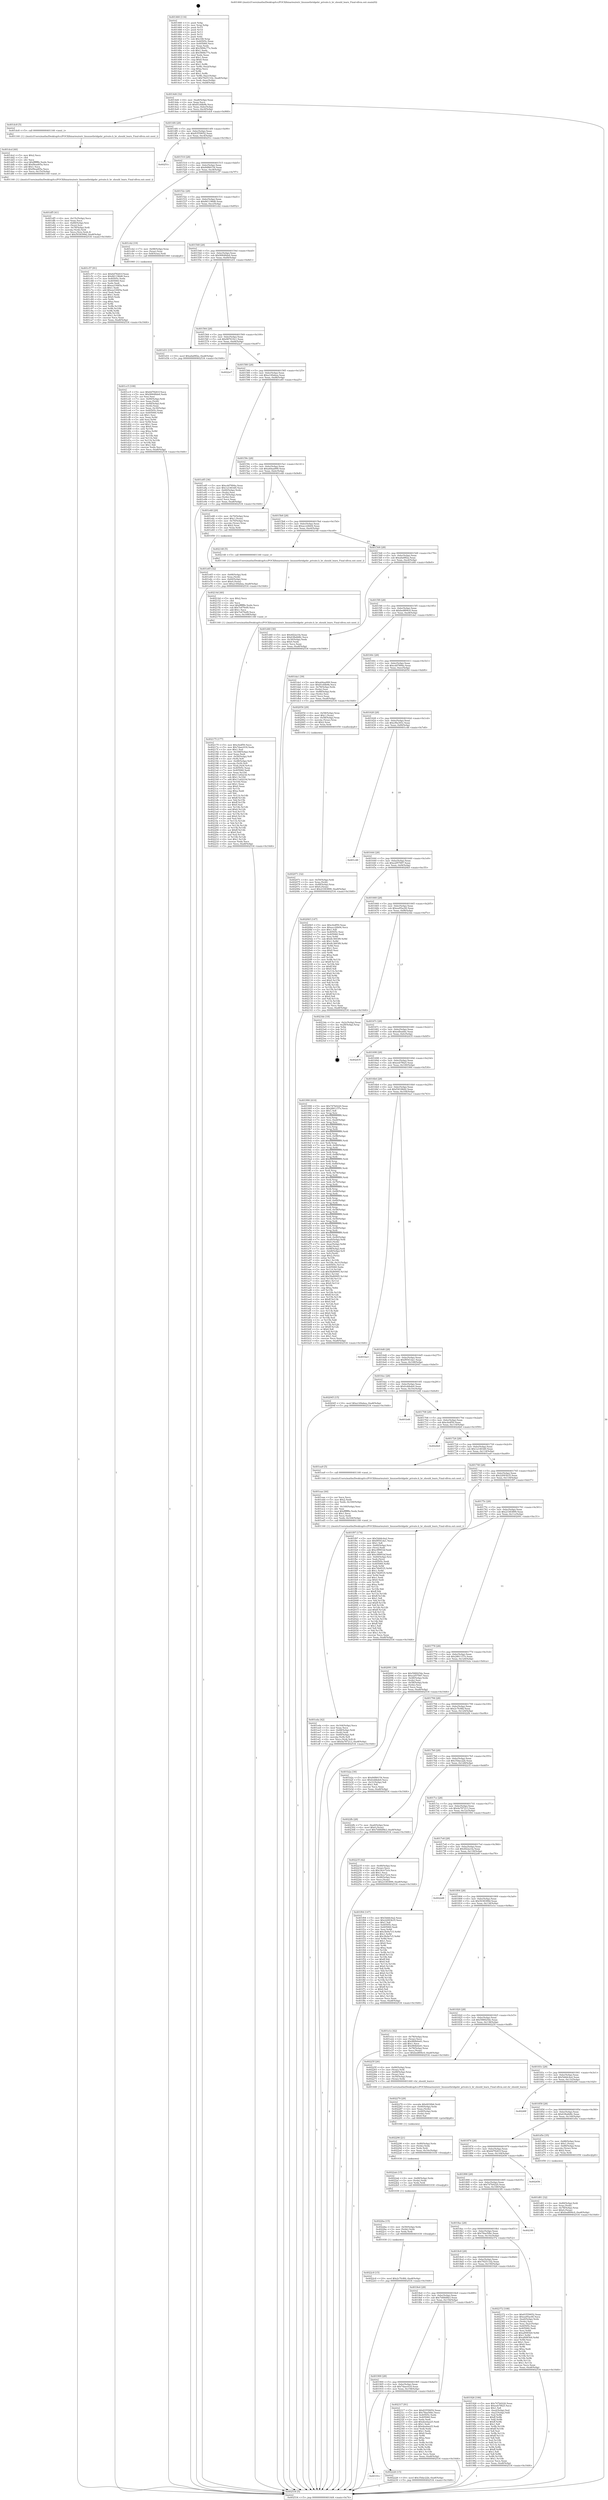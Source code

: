 digraph "0x401460" {
  label = "0x401460 (/mnt/c/Users/mathe/Desktop/tcc/POCII/binaries/extr_linuxnetbridgebr_private.h_br_should_learn_Final-ollvm.out::main(0))"
  labelloc = "t"
  node[shape=record]

  Entry [label="",width=0.3,height=0.3,shape=circle,fillcolor=black,style=filled]
  "0x4014d4" [label="{
     0x4014d4 [32]\l
     | [instrs]\l
     &nbsp;&nbsp;0x4014d4 \<+6\>: mov -0xa8(%rbp),%eax\l
     &nbsp;&nbsp;0x4014da \<+2\>: mov %eax,%ecx\l
     &nbsp;&nbsp;0x4014dc \<+6\>: sub $0x81efdb9b,%ecx\l
     &nbsp;&nbsp;0x4014e2 \<+6\>: mov %eax,-0xbc(%rbp)\l
     &nbsp;&nbsp;0x4014e8 \<+6\>: mov %ecx,-0xc0(%rbp)\l
     &nbsp;&nbsp;0x4014ee \<+6\>: je 0000000000401dc8 \<main+0x968\>\l
  }"]
  "0x401dc8" [label="{
     0x401dc8 [5]\l
     | [instrs]\l
     &nbsp;&nbsp;0x401dc8 \<+5\>: call 0000000000401160 \<next_i\>\l
     | [calls]\l
     &nbsp;&nbsp;0x401160 \{1\} (/mnt/c/Users/mathe/Desktop/tcc/POCII/binaries/extr_linuxnetbridgebr_private.h_br_should_learn_Final-ollvm.out::next_i)\l
  }"]
  "0x4014f4" [label="{
     0x4014f4 [28]\l
     | [instrs]\l
     &nbsp;&nbsp;0x4014f4 \<+5\>: jmp 00000000004014f9 \<main+0x99\>\l
     &nbsp;&nbsp;0x4014f9 \<+6\>: mov -0xbc(%rbp),%eax\l
     &nbsp;&nbsp;0x4014ff \<+5\>: sub $0x83559052,%eax\l
     &nbsp;&nbsp;0x401504 \<+6\>: mov %eax,-0xc4(%rbp)\l
     &nbsp;&nbsp;0x40150a \<+6\>: je 000000000040251c \<main+0x10bc\>\l
  }"]
  Exit [label="",width=0.3,height=0.3,shape=circle,fillcolor=black,style=filled,peripheries=2]
  "0x40251c" [label="{
     0x40251c\l
  }", style=dashed]
  "0x401510" [label="{
     0x401510 [28]\l
     | [instrs]\l
     &nbsp;&nbsp;0x401510 \<+5\>: jmp 0000000000401515 \<main+0xb5\>\l
     &nbsp;&nbsp;0x401515 \<+6\>: mov -0xbc(%rbp),%eax\l
     &nbsp;&nbsp;0x40151b \<+5\>: sub $0x84f66154,%eax\l
     &nbsp;&nbsp;0x401520 \<+6\>: mov %eax,-0xc8(%rbp)\l
     &nbsp;&nbsp;0x401526 \<+6\>: je 0000000000401c57 \<main+0x7f7\>\l
  }"]
  "0x4022c9" [label="{
     0x4022c9 [15]\l
     | [instrs]\l
     &nbsp;&nbsp;0x4022c9 \<+10\>: movl $0x2c7fc8fd,-0xa8(%rbp)\l
     &nbsp;&nbsp;0x4022d3 \<+5\>: jmp 0000000000402534 \<main+0x10d4\>\l
  }"]
  "0x401c57" [label="{
     0x401c57 [91]\l
     | [instrs]\l
     &nbsp;&nbsp;0x401c57 \<+5\>: mov $0x6d78261f,%eax\l
     &nbsp;&nbsp;0x401c5c \<+5\>: mov $0x861196d6,%ecx\l
     &nbsp;&nbsp;0x401c61 \<+7\>: mov 0x40505c,%edx\l
     &nbsp;&nbsp;0x401c68 \<+7\>: mov 0x405060,%esi\l
     &nbsp;&nbsp;0x401c6f \<+2\>: mov %edx,%edi\l
     &nbsp;&nbsp;0x401c71 \<+6\>: sub $0xea33065a,%edi\l
     &nbsp;&nbsp;0x401c77 \<+3\>: sub $0x1,%edi\l
     &nbsp;&nbsp;0x401c7a \<+6\>: add $0xea33065a,%edi\l
     &nbsp;&nbsp;0x401c80 \<+3\>: imul %edi,%edx\l
     &nbsp;&nbsp;0x401c83 \<+3\>: and $0x1,%edx\l
     &nbsp;&nbsp;0x401c86 \<+3\>: cmp $0x0,%edx\l
     &nbsp;&nbsp;0x401c89 \<+4\>: sete %r8b\l
     &nbsp;&nbsp;0x401c8d \<+3\>: cmp $0xa,%esi\l
     &nbsp;&nbsp;0x401c90 \<+4\>: setl %r9b\l
     &nbsp;&nbsp;0x401c94 \<+3\>: mov %r8b,%r10b\l
     &nbsp;&nbsp;0x401c97 \<+3\>: and %r9b,%r10b\l
     &nbsp;&nbsp;0x401c9a \<+3\>: xor %r9b,%r8b\l
     &nbsp;&nbsp;0x401c9d \<+3\>: or %r8b,%r10b\l
     &nbsp;&nbsp;0x401ca0 \<+4\>: test $0x1,%r10b\l
     &nbsp;&nbsp;0x401ca4 \<+3\>: cmovne %ecx,%eax\l
     &nbsp;&nbsp;0x401ca7 \<+6\>: mov %eax,-0xa8(%rbp)\l
     &nbsp;&nbsp;0x401cad \<+5\>: jmp 0000000000402534 \<main+0x10d4\>\l
  }"]
  "0x40152c" [label="{
     0x40152c [28]\l
     | [instrs]\l
     &nbsp;&nbsp;0x40152c \<+5\>: jmp 0000000000401531 \<main+0xd1\>\l
     &nbsp;&nbsp;0x401531 \<+6\>: mov -0xbc(%rbp),%eax\l
     &nbsp;&nbsp;0x401537 \<+5\>: sub $0x861196d6,%eax\l
     &nbsp;&nbsp;0x40153c \<+6\>: mov %eax,-0xcc(%rbp)\l
     &nbsp;&nbsp;0x401542 \<+6\>: je 0000000000401cb2 \<main+0x852\>\l
  }"]
  "0x4022ba" [label="{
     0x4022ba [15]\l
     | [instrs]\l
     &nbsp;&nbsp;0x4022ba \<+4\>: mov -0x50(%rbp),%rdx\l
     &nbsp;&nbsp;0x4022be \<+3\>: mov (%rdx),%rdx\l
     &nbsp;&nbsp;0x4022c1 \<+3\>: mov %rdx,%rdi\l
     &nbsp;&nbsp;0x4022c4 \<+5\>: call 0000000000401030 \<free@plt\>\l
     | [calls]\l
     &nbsp;&nbsp;0x401030 \{1\} (unknown)\l
  }"]
  "0x401cb2" [label="{
     0x401cb2 [19]\l
     | [instrs]\l
     &nbsp;&nbsp;0x401cb2 \<+7\>: mov -0x98(%rbp),%rax\l
     &nbsp;&nbsp;0x401cb9 \<+3\>: mov (%rax),%rax\l
     &nbsp;&nbsp;0x401cbc \<+4\>: mov 0x8(%rax),%rdi\l
     &nbsp;&nbsp;0x401cc0 \<+5\>: call 0000000000401060 \<atoi@plt\>\l
     | [calls]\l
     &nbsp;&nbsp;0x401060 \{1\} (unknown)\l
  }"]
  "0x401548" [label="{
     0x401548 [28]\l
     | [instrs]\l
     &nbsp;&nbsp;0x401548 \<+5\>: jmp 000000000040154d \<main+0xed\>\l
     &nbsp;&nbsp;0x40154d \<+6\>: mov -0xbc(%rbp),%eax\l
     &nbsp;&nbsp;0x401553 \<+5\>: sub $0x90648de6,%eax\l
     &nbsp;&nbsp;0x401558 \<+6\>: mov %eax,-0xd0(%rbp)\l
     &nbsp;&nbsp;0x40155e \<+6\>: je 0000000000401d31 \<main+0x8d1\>\l
  }"]
  "0x4022ab" [label="{
     0x4022ab [15]\l
     | [instrs]\l
     &nbsp;&nbsp;0x4022ab \<+4\>: mov -0x68(%rbp),%rdx\l
     &nbsp;&nbsp;0x4022af \<+3\>: mov (%rdx),%rdx\l
     &nbsp;&nbsp;0x4022b2 \<+3\>: mov %rdx,%rdi\l
     &nbsp;&nbsp;0x4022b5 \<+5\>: call 0000000000401030 \<free@plt\>\l
     | [calls]\l
     &nbsp;&nbsp;0x401030 \{1\} (unknown)\l
  }"]
  "0x401d31" [label="{
     0x401d31 [15]\l
     | [instrs]\l
     &nbsp;&nbsp;0x401d31 \<+10\>: movl $0xafad9f2a,-0xa8(%rbp)\l
     &nbsp;&nbsp;0x401d3b \<+5\>: jmp 0000000000402534 \<main+0x10d4\>\l
  }"]
  "0x401564" [label="{
     0x401564 [28]\l
     | [instrs]\l
     &nbsp;&nbsp;0x401564 \<+5\>: jmp 0000000000401569 \<main+0x109\>\l
     &nbsp;&nbsp;0x401569 \<+6\>: mov -0xbc(%rbp),%eax\l
     &nbsp;&nbsp;0x40156f \<+5\>: sub $0x987619c1,%eax\l
     &nbsp;&nbsp;0x401574 \<+6\>: mov %eax,-0xd4(%rbp)\l
     &nbsp;&nbsp;0x40157a \<+6\>: je 00000000004022e7 \<main+0xe87\>\l
  }"]
  "0x402296" [label="{
     0x402296 [21]\l
     | [instrs]\l
     &nbsp;&nbsp;0x402296 \<+4\>: mov -0x80(%rbp),%rdx\l
     &nbsp;&nbsp;0x40229a \<+3\>: mov (%rdx),%rdx\l
     &nbsp;&nbsp;0x40229d \<+3\>: mov %rdx,%rdi\l
     &nbsp;&nbsp;0x4022a0 \<+6\>: mov %eax,-0x16c(%rbp)\l
     &nbsp;&nbsp;0x4022a6 \<+5\>: call 0000000000401030 \<free@plt\>\l
     | [calls]\l
     &nbsp;&nbsp;0x401030 \{1\} (unknown)\l
  }"]
  "0x4022e7" [label="{
     0x4022e7\l
  }", style=dashed]
  "0x401580" [label="{
     0x401580 [28]\l
     | [instrs]\l
     &nbsp;&nbsp;0x401580 \<+5\>: jmp 0000000000401585 \<main+0x125\>\l
     &nbsp;&nbsp;0x401585 \<+6\>: mov -0xbc(%rbp),%eax\l
     &nbsp;&nbsp;0x40158b \<+5\>: sub $0xa149abea,%eax\l
     &nbsp;&nbsp;0x401590 \<+6\>: mov %eax,-0xd8(%rbp)\l
     &nbsp;&nbsp;0x401596 \<+6\>: je 0000000000401e85 \<main+0xa25\>\l
  }"]
  "0x402279" [label="{
     0x402279 [29]\l
     | [instrs]\l
     &nbsp;&nbsp;0x402279 \<+10\>: movabs $0x4030b6,%rdi\l
     &nbsp;&nbsp;0x402283 \<+4\>: mov -0x40(%rbp),%rdx\l
     &nbsp;&nbsp;0x402287 \<+2\>: mov %eax,(%rdx)\l
     &nbsp;&nbsp;0x402289 \<+4\>: mov -0x40(%rbp),%rdx\l
     &nbsp;&nbsp;0x40228d \<+2\>: mov (%rdx),%esi\l
     &nbsp;&nbsp;0x40228f \<+2\>: mov $0x0,%al\l
     &nbsp;&nbsp;0x402291 \<+5\>: call 0000000000401040 \<printf@plt\>\l
     | [calls]\l
     &nbsp;&nbsp;0x401040 \{1\} (unknown)\l
  }"]
  "0x401e85" [label="{
     0x401e85 [36]\l
     | [instrs]\l
     &nbsp;&nbsp;0x401e85 \<+5\>: mov $0xcdd7894a,%eax\l
     &nbsp;&nbsp;0x401e8a \<+5\>: mov $0x1a1463d0,%ecx\l
     &nbsp;&nbsp;0x401e8f \<+4\>: mov -0x60(%rbp),%rdx\l
     &nbsp;&nbsp;0x401e93 \<+2\>: mov (%rdx),%esi\l
     &nbsp;&nbsp;0x401e95 \<+4\>: mov -0x70(%rbp),%rdx\l
     &nbsp;&nbsp;0x401e99 \<+2\>: cmp (%rdx),%esi\l
     &nbsp;&nbsp;0x401e9b \<+3\>: cmovl %ecx,%eax\l
     &nbsp;&nbsp;0x401e9e \<+6\>: mov %eax,-0xa8(%rbp)\l
     &nbsp;&nbsp;0x401ea4 \<+5\>: jmp 0000000000402534 \<main+0x10d4\>\l
  }"]
  "0x40159c" [label="{
     0x40159c [28]\l
     | [instrs]\l
     &nbsp;&nbsp;0x40159c \<+5\>: jmp 00000000004015a1 \<main+0x141\>\l
     &nbsp;&nbsp;0x4015a1 \<+6\>: mov -0xbc(%rbp),%eax\l
     &nbsp;&nbsp;0x4015a7 \<+5\>: sub $0xa64aa999,%eax\l
     &nbsp;&nbsp;0x4015ac \<+6\>: mov %eax,-0xdc(%rbp)\l
     &nbsp;&nbsp;0x4015b2 \<+6\>: je 0000000000401e48 \<main+0x9e8\>\l
  }"]
  "0x40191c" [label="{
     0x40191c\l
  }", style=dashed]
  "0x401e48" [label="{
     0x401e48 [29]\l
     | [instrs]\l
     &nbsp;&nbsp;0x401e48 \<+4\>: mov -0x70(%rbp),%rax\l
     &nbsp;&nbsp;0x401e4c \<+6\>: movl $0x1,(%rax)\l
     &nbsp;&nbsp;0x401e52 \<+4\>: mov -0x70(%rbp),%rax\l
     &nbsp;&nbsp;0x401e56 \<+3\>: movslq (%rax),%rax\l
     &nbsp;&nbsp;0x401e59 \<+4\>: shl $0x2,%rax\l
     &nbsp;&nbsp;0x401e5d \<+3\>: mov %rax,%rdi\l
     &nbsp;&nbsp;0x401e60 \<+5\>: call 0000000000401050 \<malloc@plt\>\l
     | [calls]\l
     &nbsp;&nbsp;0x401050 \{1\} (unknown)\l
  }"]
  "0x4015b8" [label="{
     0x4015b8 [28]\l
     | [instrs]\l
     &nbsp;&nbsp;0x4015b8 \<+5\>: jmp 00000000004015bd \<main+0x15d\>\l
     &nbsp;&nbsp;0x4015bd \<+6\>: mov -0xbc(%rbp),%eax\l
     &nbsp;&nbsp;0x4015c3 \<+5\>: sub $0xacc24b04,%eax\l
     &nbsp;&nbsp;0x4015c8 \<+6\>: mov %eax,-0xe0(%rbp)\l
     &nbsp;&nbsp;0x4015ce \<+6\>: je 0000000000402148 \<main+0xce8\>\l
  }"]
  "0x402226" [label="{
     0x402226 [15]\l
     | [instrs]\l
     &nbsp;&nbsp;0x402226 \<+10\>: movl $0x35dac22b,-0xa8(%rbp)\l
     &nbsp;&nbsp;0x402230 \<+5\>: jmp 0000000000402534 \<main+0x10d4\>\l
  }"]
  "0x402148" [label="{
     0x402148 [5]\l
     | [instrs]\l
     &nbsp;&nbsp;0x402148 \<+5\>: call 0000000000401160 \<next_i\>\l
     | [calls]\l
     &nbsp;&nbsp;0x401160 \{1\} (/mnt/c/Users/mathe/Desktop/tcc/POCII/binaries/extr_linuxnetbridgebr_private.h_br_should_learn_Final-ollvm.out::next_i)\l
  }"]
  "0x4015d4" [label="{
     0x4015d4 [28]\l
     | [instrs]\l
     &nbsp;&nbsp;0x4015d4 \<+5\>: jmp 00000000004015d9 \<main+0x179\>\l
     &nbsp;&nbsp;0x4015d9 \<+6\>: mov -0xbc(%rbp),%eax\l
     &nbsp;&nbsp;0x4015df \<+5\>: sub $0xafad9f2a,%eax\l
     &nbsp;&nbsp;0x4015e4 \<+6\>: mov %eax,-0xe4(%rbp)\l
     &nbsp;&nbsp;0x4015ea \<+6\>: je 0000000000401d40 \<main+0x8e0\>\l
  }"]
  "0x401900" [label="{
     0x401900 [28]\l
     | [instrs]\l
     &nbsp;&nbsp;0x401900 \<+5\>: jmp 0000000000401905 \<main+0x4a5\>\l
     &nbsp;&nbsp;0x401905 \<+6\>: mov -0xbc(%rbp),%eax\l
     &nbsp;&nbsp;0x40190b \<+5\>: sub $0x7daec018,%eax\l
     &nbsp;&nbsp;0x401910 \<+6\>: mov %eax,-0x158(%rbp)\l
     &nbsp;&nbsp;0x401916 \<+6\>: je 0000000000402226 \<main+0xdc6\>\l
  }"]
  "0x401d40" [label="{
     0x401d40 [30]\l
     | [instrs]\l
     &nbsp;&nbsp;0x401d40 \<+5\>: mov $0x4f22a1fa,%eax\l
     &nbsp;&nbsp;0x401d45 \<+5\>: mov $0x638a8d8c,%ecx\l
     &nbsp;&nbsp;0x401d4a \<+3\>: mov -0x30(%rbp),%edx\l
     &nbsp;&nbsp;0x401d4d \<+3\>: cmp $0x0,%edx\l
     &nbsp;&nbsp;0x401d50 \<+3\>: cmove %ecx,%eax\l
     &nbsp;&nbsp;0x401d53 \<+6\>: mov %eax,-0xa8(%rbp)\l
     &nbsp;&nbsp;0x401d59 \<+5\>: jmp 0000000000402534 \<main+0x10d4\>\l
  }"]
  "0x4015f0" [label="{
     0x4015f0 [28]\l
     | [instrs]\l
     &nbsp;&nbsp;0x4015f0 \<+5\>: jmp 00000000004015f5 \<main+0x195\>\l
     &nbsp;&nbsp;0x4015f5 \<+6\>: mov -0xbc(%rbp),%eax\l
     &nbsp;&nbsp;0x4015fb \<+5\>: sub $0xbed894c0,%eax\l
     &nbsp;&nbsp;0x401600 \<+6\>: mov %eax,-0xe8(%rbp)\l
     &nbsp;&nbsp;0x401606 \<+6\>: je 0000000000401da1 \<main+0x941\>\l
  }"]
  "0x402317" [label="{
     0x402317 [91]\l
     | [instrs]\l
     &nbsp;&nbsp;0x402317 \<+5\>: mov $0x83559052,%eax\l
     &nbsp;&nbsp;0x40231c \<+5\>: mov $0x78ae50bc,%ecx\l
     &nbsp;&nbsp;0x402321 \<+7\>: mov 0x40505c,%edx\l
     &nbsp;&nbsp;0x402328 \<+7\>: mov 0x405060,%esi\l
     &nbsp;&nbsp;0x40232f \<+2\>: mov %edx,%edi\l
     &nbsp;&nbsp;0x402331 \<+6\>: add $0xdee4ae25,%edi\l
     &nbsp;&nbsp;0x402337 \<+3\>: sub $0x1,%edi\l
     &nbsp;&nbsp;0x40233a \<+6\>: sub $0xdee4ae25,%edi\l
     &nbsp;&nbsp;0x402340 \<+3\>: imul %edi,%edx\l
     &nbsp;&nbsp;0x402343 \<+3\>: and $0x1,%edx\l
     &nbsp;&nbsp;0x402346 \<+3\>: cmp $0x0,%edx\l
     &nbsp;&nbsp;0x402349 \<+4\>: sete %r8b\l
     &nbsp;&nbsp;0x40234d \<+3\>: cmp $0xa,%esi\l
     &nbsp;&nbsp;0x402350 \<+4\>: setl %r9b\l
     &nbsp;&nbsp;0x402354 \<+3\>: mov %r8b,%r10b\l
     &nbsp;&nbsp;0x402357 \<+3\>: and %r9b,%r10b\l
     &nbsp;&nbsp;0x40235a \<+3\>: xor %r9b,%r8b\l
     &nbsp;&nbsp;0x40235d \<+3\>: or %r8b,%r10b\l
     &nbsp;&nbsp;0x402360 \<+4\>: test $0x1,%r10b\l
     &nbsp;&nbsp;0x402364 \<+3\>: cmovne %ecx,%eax\l
     &nbsp;&nbsp;0x402367 \<+6\>: mov %eax,-0xa8(%rbp)\l
     &nbsp;&nbsp;0x40236d \<+5\>: jmp 0000000000402534 \<main+0x10d4\>\l
  }"]
  "0x401da1" [label="{
     0x401da1 [39]\l
     | [instrs]\l
     &nbsp;&nbsp;0x401da1 \<+5\>: mov $0xa64aa999,%eax\l
     &nbsp;&nbsp;0x401da6 \<+5\>: mov $0x81efdb9b,%ecx\l
     &nbsp;&nbsp;0x401dab \<+4\>: mov -0x78(%rbp),%rdx\l
     &nbsp;&nbsp;0x401daf \<+2\>: mov (%rdx),%esi\l
     &nbsp;&nbsp;0x401db1 \<+7\>: mov -0x88(%rbp),%rdx\l
     &nbsp;&nbsp;0x401db8 \<+2\>: cmp (%rdx),%esi\l
     &nbsp;&nbsp;0x401dba \<+3\>: cmovl %ecx,%eax\l
     &nbsp;&nbsp;0x401dbd \<+6\>: mov %eax,-0xa8(%rbp)\l
     &nbsp;&nbsp;0x401dc3 \<+5\>: jmp 0000000000402534 \<main+0x10d4\>\l
  }"]
  "0x40160c" [label="{
     0x40160c [28]\l
     | [instrs]\l
     &nbsp;&nbsp;0x40160c \<+5\>: jmp 0000000000401611 \<main+0x1b1\>\l
     &nbsp;&nbsp;0x401611 \<+6\>: mov -0xbc(%rbp),%eax\l
     &nbsp;&nbsp;0x401617 \<+5\>: sub $0xcdd7894a,%eax\l
     &nbsp;&nbsp;0x40161c \<+6\>: mov %eax,-0xec(%rbp)\l
     &nbsp;&nbsp;0x401622 \<+6\>: je 0000000000402054 \<main+0xbf4\>\l
  }"]
  "0x402175" [label="{
     0x402175 [177]\l
     | [instrs]\l
     &nbsp;&nbsp;0x402175 \<+5\>: mov $0xcfedf50,%ecx\l
     &nbsp;&nbsp;0x40217a \<+5\>: mov $0x7daec018,%edx\l
     &nbsp;&nbsp;0x40217f \<+3\>: mov $0x1,%sil\l
     &nbsp;&nbsp;0x402182 \<+6\>: mov -0x168(%rbp),%edi\l
     &nbsp;&nbsp;0x402188 \<+3\>: imul %eax,%edi\l
     &nbsp;&nbsp;0x40218b \<+4\>: mov -0x50(%rbp),%r8\l
     &nbsp;&nbsp;0x40218f \<+3\>: mov (%r8),%r8\l
     &nbsp;&nbsp;0x402192 \<+4\>: mov -0x48(%rbp),%r9\l
     &nbsp;&nbsp;0x402196 \<+3\>: movslq (%r9),%r9\l
     &nbsp;&nbsp;0x402199 \<+4\>: mov %edi,(%r8,%r9,4)\l
     &nbsp;&nbsp;0x40219d \<+7\>: mov 0x40505c,%eax\l
     &nbsp;&nbsp;0x4021a4 \<+7\>: mov 0x405060,%edi\l
     &nbsp;&nbsp;0x4021ab \<+3\>: mov %eax,%r10d\l
     &nbsp;&nbsp;0x4021ae \<+7\>: sub $0x11a0223d,%r10d\l
     &nbsp;&nbsp;0x4021b5 \<+4\>: sub $0x1,%r10d\l
     &nbsp;&nbsp;0x4021b9 \<+7\>: add $0x11a0223d,%r10d\l
     &nbsp;&nbsp;0x4021c0 \<+4\>: imul %r10d,%eax\l
     &nbsp;&nbsp;0x4021c4 \<+3\>: and $0x1,%eax\l
     &nbsp;&nbsp;0x4021c7 \<+3\>: cmp $0x0,%eax\l
     &nbsp;&nbsp;0x4021ca \<+4\>: sete %r11b\l
     &nbsp;&nbsp;0x4021ce \<+3\>: cmp $0xa,%edi\l
     &nbsp;&nbsp;0x4021d1 \<+3\>: setl %bl\l
     &nbsp;&nbsp;0x4021d4 \<+3\>: mov %r11b,%r14b\l
     &nbsp;&nbsp;0x4021d7 \<+4\>: xor $0xff,%r14b\l
     &nbsp;&nbsp;0x4021db \<+3\>: mov %bl,%r15b\l
     &nbsp;&nbsp;0x4021de \<+4\>: xor $0xff,%r15b\l
     &nbsp;&nbsp;0x4021e2 \<+4\>: xor $0x0,%sil\l
     &nbsp;&nbsp;0x4021e6 \<+3\>: mov %r14b,%r12b\l
     &nbsp;&nbsp;0x4021e9 \<+4\>: and $0x0,%r12b\l
     &nbsp;&nbsp;0x4021ed \<+3\>: and %sil,%r11b\l
     &nbsp;&nbsp;0x4021f0 \<+3\>: mov %r15b,%r13b\l
     &nbsp;&nbsp;0x4021f3 \<+4\>: and $0x0,%r13b\l
     &nbsp;&nbsp;0x4021f7 \<+3\>: and %sil,%bl\l
     &nbsp;&nbsp;0x4021fa \<+3\>: or %r11b,%r12b\l
     &nbsp;&nbsp;0x4021fd \<+3\>: or %bl,%r13b\l
     &nbsp;&nbsp;0x402200 \<+3\>: xor %r13b,%r12b\l
     &nbsp;&nbsp;0x402203 \<+3\>: or %r15b,%r14b\l
     &nbsp;&nbsp;0x402206 \<+4\>: xor $0xff,%r14b\l
     &nbsp;&nbsp;0x40220a \<+4\>: or $0x0,%sil\l
     &nbsp;&nbsp;0x40220e \<+3\>: and %sil,%r14b\l
     &nbsp;&nbsp;0x402211 \<+3\>: or %r14b,%r12b\l
     &nbsp;&nbsp;0x402214 \<+4\>: test $0x1,%r12b\l
     &nbsp;&nbsp;0x402218 \<+3\>: cmovne %edx,%ecx\l
     &nbsp;&nbsp;0x40221b \<+6\>: mov %ecx,-0xa8(%rbp)\l
     &nbsp;&nbsp;0x402221 \<+5\>: jmp 0000000000402534 \<main+0x10d4\>\l
  }"]
  "0x402054" [label="{
     0x402054 [29]\l
     | [instrs]\l
     &nbsp;&nbsp;0x402054 \<+4\>: mov -0x58(%rbp),%rax\l
     &nbsp;&nbsp;0x402058 \<+6\>: movl $0x1,(%rax)\l
     &nbsp;&nbsp;0x40205e \<+4\>: mov -0x58(%rbp),%rax\l
     &nbsp;&nbsp;0x402062 \<+3\>: movslq (%rax),%rax\l
     &nbsp;&nbsp;0x402065 \<+4\>: shl $0x2,%rax\l
     &nbsp;&nbsp;0x402069 \<+3\>: mov %rax,%rdi\l
     &nbsp;&nbsp;0x40206c \<+5\>: call 0000000000401050 \<malloc@plt\>\l
     | [calls]\l
     &nbsp;&nbsp;0x401050 \{1\} (unknown)\l
  }"]
  "0x401628" [label="{
     0x401628 [28]\l
     | [instrs]\l
     &nbsp;&nbsp;0x401628 \<+5\>: jmp 000000000040162d \<main+0x1cd\>\l
     &nbsp;&nbsp;0x40162d \<+6\>: mov -0xbc(%rbp),%eax\l
     &nbsp;&nbsp;0x401633 \<+5\>: sub $0xcf9a393c,%eax\l
     &nbsp;&nbsp;0x401638 \<+6\>: mov %eax,-0xf0(%rbp)\l
     &nbsp;&nbsp;0x40163e \<+6\>: je 0000000000401c48 \<main+0x7e8\>\l
  }"]
  "0x40214d" [label="{
     0x40214d [40]\l
     | [instrs]\l
     &nbsp;&nbsp;0x40214d \<+5\>: mov $0x2,%ecx\l
     &nbsp;&nbsp;0x402152 \<+1\>: cltd\l
     &nbsp;&nbsp;0x402153 \<+2\>: idiv %ecx\l
     &nbsp;&nbsp;0x402155 \<+6\>: imul $0xfffffffe,%edx,%ecx\l
     &nbsp;&nbsp;0x40215b \<+6\>: sub $0x7e476ef0,%ecx\l
     &nbsp;&nbsp;0x402161 \<+3\>: add $0x1,%ecx\l
     &nbsp;&nbsp;0x402164 \<+6\>: add $0x7e476ef0,%ecx\l
     &nbsp;&nbsp;0x40216a \<+6\>: mov %ecx,-0x168(%rbp)\l
     &nbsp;&nbsp;0x402170 \<+5\>: call 0000000000401160 \<next_i\>\l
     | [calls]\l
     &nbsp;&nbsp;0x401160 \{1\} (/mnt/c/Users/mathe/Desktop/tcc/POCII/binaries/extr_linuxnetbridgebr_private.h_br_should_learn_Final-ollvm.out::next_i)\l
  }"]
  "0x401c48" [label="{
     0x401c48\l
  }", style=dashed]
  "0x401644" [label="{
     0x401644 [28]\l
     | [instrs]\l
     &nbsp;&nbsp;0x401644 \<+5\>: jmp 0000000000401649 \<main+0x1e9\>\l
     &nbsp;&nbsp;0x401649 \<+6\>: mov -0xbc(%rbp),%eax\l
     &nbsp;&nbsp;0x40164f \<+5\>: sub $0xe2f57997,%eax\l
     &nbsp;&nbsp;0x401654 \<+6\>: mov %eax,-0xf4(%rbp)\l
     &nbsp;&nbsp;0x40165a \<+6\>: je 00000000004020b5 \<main+0xc55\>\l
  }"]
  "0x402071" [label="{
     0x402071 [32]\l
     | [instrs]\l
     &nbsp;&nbsp;0x402071 \<+4\>: mov -0x50(%rbp),%rdi\l
     &nbsp;&nbsp;0x402075 \<+3\>: mov %rax,(%rdi)\l
     &nbsp;&nbsp;0x402078 \<+4\>: mov -0x48(%rbp),%rax\l
     &nbsp;&nbsp;0x40207c \<+6\>: movl $0x0,(%rax)\l
     &nbsp;&nbsp;0x402082 \<+10\>: movl $0x23383899,-0xa8(%rbp)\l
     &nbsp;&nbsp;0x40208c \<+5\>: jmp 0000000000402534 \<main+0x10d4\>\l
  }"]
  "0x4020b5" [label="{
     0x4020b5 [147]\l
     | [instrs]\l
     &nbsp;&nbsp;0x4020b5 \<+5\>: mov $0xcfedf50,%eax\l
     &nbsp;&nbsp;0x4020ba \<+5\>: mov $0xacc24b04,%ecx\l
     &nbsp;&nbsp;0x4020bf \<+2\>: mov $0x1,%dl\l
     &nbsp;&nbsp;0x4020c1 \<+7\>: mov 0x40505c,%esi\l
     &nbsp;&nbsp;0x4020c8 \<+7\>: mov 0x405060,%edi\l
     &nbsp;&nbsp;0x4020cf \<+3\>: mov %esi,%r8d\l
     &nbsp;&nbsp;0x4020d2 \<+7\>: sub $0x8c3603f9,%r8d\l
     &nbsp;&nbsp;0x4020d9 \<+4\>: sub $0x1,%r8d\l
     &nbsp;&nbsp;0x4020dd \<+7\>: add $0x8c3603f9,%r8d\l
     &nbsp;&nbsp;0x4020e4 \<+4\>: imul %r8d,%esi\l
     &nbsp;&nbsp;0x4020e8 \<+3\>: and $0x1,%esi\l
     &nbsp;&nbsp;0x4020eb \<+3\>: cmp $0x0,%esi\l
     &nbsp;&nbsp;0x4020ee \<+4\>: sete %r9b\l
     &nbsp;&nbsp;0x4020f2 \<+3\>: cmp $0xa,%edi\l
     &nbsp;&nbsp;0x4020f5 \<+4\>: setl %r10b\l
     &nbsp;&nbsp;0x4020f9 \<+3\>: mov %r9b,%r11b\l
     &nbsp;&nbsp;0x4020fc \<+4\>: xor $0xff,%r11b\l
     &nbsp;&nbsp;0x402100 \<+3\>: mov %r10b,%bl\l
     &nbsp;&nbsp;0x402103 \<+3\>: xor $0xff,%bl\l
     &nbsp;&nbsp;0x402106 \<+3\>: xor $0x0,%dl\l
     &nbsp;&nbsp;0x402109 \<+3\>: mov %r11b,%r14b\l
     &nbsp;&nbsp;0x40210c \<+4\>: and $0x0,%r14b\l
     &nbsp;&nbsp;0x402110 \<+3\>: and %dl,%r9b\l
     &nbsp;&nbsp;0x402113 \<+3\>: mov %bl,%r15b\l
     &nbsp;&nbsp;0x402116 \<+4\>: and $0x0,%r15b\l
     &nbsp;&nbsp;0x40211a \<+3\>: and %dl,%r10b\l
     &nbsp;&nbsp;0x40211d \<+3\>: or %r9b,%r14b\l
     &nbsp;&nbsp;0x402120 \<+3\>: or %r10b,%r15b\l
     &nbsp;&nbsp;0x402123 \<+3\>: xor %r15b,%r14b\l
     &nbsp;&nbsp;0x402126 \<+3\>: or %bl,%r11b\l
     &nbsp;&nbsp;0x402129 \<+4\>: xor $0xff,%r11b\l
     &nbsp;&nbsp;0x40212d \<+3\>: or $0x0,%dl\l
     &nbsp;&nbsp;0x402130 \<+3\>: and %dl,%r11b\l
     &nbsp;&nbsp;0x402133 \<+3\>: or %r11b,%r14b\l
     &nbsp;&nbsp;0x402136 \<+4\>: test $0x1,%r14b\l
     &nbsp;&nbsp;0x40213a \<+3\>: cmovne %ecx,%eax\l
     &nbsp;&nbsp;0x40213d \<+6\>: mov %eax,-0xa8(%rbp)\l
     &nbsp;&nbsp;0x402143 \<+5\>: jmp 0000000000402534 \<main+0x10d4\>\l
  }"]
  "0x401660" [label="{
     0x401660 [28]\l
     | [instrs]\l
     &nbsp;&nbsp;0x401660 \<+5\>: jmp 0000000000401665 \<main+0x205\>\l
     &nbsp;&nbsp;0x401665 \<+6\>: mov -0xbc(%rbp),%eax\l
     &nbsp;&nbsp;0x40166b \<+5\>: sub $0xea95ac00,%eax\l
     &nbsp;&nbsp;0x401670 \<+6\>: mov %eax,-0xf8(%rbp)\l
     &nbsp;&nbsp;0x401676 \<+6\>: je 00000000004023de \<main+0xf7e\>\l
  }"]
  "0x401eda" [label="{
     0x401eda [42]\l
     | [instrs]\l
     &nbsp;&nbsp;0x401eda \<+6\>: mov -0x164(%rbp),%ecx\l
     &nbsp;&nbsp;0x401ee0 \<+3\>: imul %eax,%ecx\l
     &nbsp;&nbsp;0x401ee3 \<+4\>: mov -0x68(%rbp),%rdi\l
     &nbsp;&nbsp;0x401ee7 \<+3\>: mov (%rdi),%rdi\l
     &nbsp;&nbsp;0x401eea \<+4\>: mov -0x60(%rbp),%r8\l
     &nbsp;&nbsp;0x401eee \<+3\>: movslq (%r8),%r8\l
     &nbsp;&nbsp;0x401ef1 \<+4\>: mov %ecx,(%rdi,%r8,4)\l
     &nbsp;&nbsp;0x401ef5 \<+10\>: movl $0x4a787213,-0xa8(%rbp)\l
     &nbsp;&nbsp;0x401eff \<+5\>: jmp 0000000000402534 \<main+0x10d4\>\l
  }"]
  "0x4023de" [label="{
     0x4023de [18]\l
     | [instrs]\l
     &nbsp;&nbsp;0x4023de \<+3\>: mov -0x2c(%rbp),%eax\l
     &nbsp;&nbsp;0x4023e1 \<+4\>: lea -0x28(%rbp),%rsp\l
     &nbsp;&nbsp;0x4023e5 \<+1\>: pop %rbx\l
     &nbsp;&nbsp;0x4023e6 \<+2\>: pop %r12\l
     &nbsp;&nbsp;0x4023e8 \<+2\>: pop %r13\l
     &nbsp;&nbsp;0x4023ea \<+2\>: pop %r14\l
     &nbsp;&nbsp;0x4023ec \<+2\>: pop %r15\l
     &nbsp;&nbsp;0x4023ee \<+1\>: pop %rbp\l
     &nbsp;&nbsp;0x4023ef \<+1\>: ret\l
  }"]
  "0x40167c" [label="{
     0x40167c [28]\l
     | [instrs]\l
     &nbsp;&nbsp;0x40167c \<+5\>: jmp 0000000000401681 \<main+0x221\>\l
     &nbsp;&nbsp;0x401681 \<+6\>: mov -0xbc(%rbp),%eax\l
     &nbsp;&nbsp;0x401687 \<+5\>: sub $0xedfea0dc,%eax\l
     &nbsp;&nbsp;0x40168c \<+6\>: mov %eax,-0xfc(%rbp)\l
     &nbsp;&nbsp;0x401692 \<+6\>: je 0000000000402435 \<main+0xfd5\>\l
  }"]
  "0x401eae" [label="{
     0x401eae [44]\l
     | [instrs]\l
     &nbsp;&nbsp;0x401eae \<+2\>: xor %ecx,%ecx\l
     &nbsp;&nbsp;0x401eb0 \<+5\>: mov $0x2,%edx\l
     &nbsp;&nbsp;0x401eb5 \<+6\>: mov %edx,-0x160(%rbp)\l
     &nbsp;&nbsp;0x401ebb \<+1\>: cltd\l
     &nbsp;&nbsp;0x401ebc \<+6\>: mov -0x160(%rbp),%esi\l
     &nbsp;&nbsp;0x401ec2 \<+2\>: idiv %esi\l
     &nbsp;&nbsp;0x401ec4 \<+6\>: imul $0xfffffffe,%edx,%edx\l
     &nbsp;&nbsp;0x401eca \<+3\>: sub $0x1,%ecx\l
     &nbsp;&nbsp;0x401ecd \<+2\>: sub %ecx,%edx\l
     &nbsp;&nbsp;0x401ecf \<+6\>: mov %edx,-0x164(%rbp)\l
     &nbsp;&nbsp;0x401ed5 \<+5\>: call 0000000000401160 \<next_i\>\l
     | [calls]\l
     &nbsp;&nbsp;0x401160 \{1\} (/mnt/c/Users/mathe/Desktop/tcc/POCII/binaries/extr_linuxnetbridgebr_private.h_br_should_learn_Final-ollvm.out::next_i)\l
  }"]
  "0x402435" [label="{
     0x402435\l
  }", style=dashed]
  "0x401698" [label="{
     0x401698 [28]\l
     | [instrs]\l
     &nbsp;&nbsp;0x401698 \<+5\>: jmp 000000000040169d \<main+0x23d\>\l
     &nbsp;&nbsp;0x40169d \<+6\>: mov -0xbc(%rbp),%eax\l
     &nbsp;&nbsp;0x4016a3 \<+5\>: sub $0xeeb7f6a5,%eax\l
     &nbsp;&nbsp;0x4016a8 \<+6\>: mov %eax,-0x100(%rbp)\l
     &nbsp;&nbsp;0x4016ae \<+6\>: je 0000000000401990 \<main+0x530\>\l
  }"]
  "0x401e65" [label="{
     0x401e65 [32]\l
     | [instrs]\l
     &nbsp;&nbsp;0x401e65 \<+4\>: mov -0x68(%rbp),%rdi\l
     &nbsp;&nbsp;0x401e69 \<+3\>: mov %rax,(%rdi)\l
     &nbsp;&nbsp;0x401e6c \<+4\>: mov -0x60(%rbp),%rax\l
     &nbsp;&nbsp;0x401e70 \<+6\>: movl $0x0,(%rax)\l
     &nbsp;&nbsp;0x401e76 \<+10\>: movl $0xa149abea,-0xa8(%rbp)\l
     &nbsp;&nbsp;0x401e80 \<+5\>: jmp 0000000000402534 \<main+0x10d4\>\l
  }"]
  "0x401990" [label="{
     0x401990 [410]\l
     | [instrs]\l
     &nbsp;&nbsp;0x401990 \<+5\>: mov $0x747b0220,%eax\l
     &nbsp;&nbsp;0x401995 \<+5\>: mov $0x2861157e,%ecx\l
     &nbsp;&nbsp;0x40199a \<+2\>: mov $0x1,%dl\l
     &nbsp;&nbsp;0x40199c \<+3\>: mov %rsp,%rsi\l
     &nbsp;&nbsp;0x40199f \<+4\>: add $0xfffffffffffffff0,%rsi\l
     &nbsp;&nbsp;0x4019a3 \<+3\>: mov %rsi,%rsp\l
     &nbsp;&nbsp;0x4019a6 \<+7\>: mov %rsi,-0xa0(%rbp)\l
     &nbsp;&nbsp;0x4019ad \<+3\>: mov %rsp,%rsi\l
     &nbsp;&nbsp;0x4019b0 \<+4\>: add $0xfffffffffffffff0,%rsi\l
     &nbsp;&nbsp;0x4019b4 \<+3\>: mov %rsi,%rsp\l
     &nbsp;&nbsp;0x4019b7 \<+3\>: mov %rsp,%rdi\l
     &nbsp;&nbsp;0x4019ba \<+4\>: add $0xfffffffffffffff0,%rdi\l
     &nbsp;&nbsp;0x4019be \<+3\>: mov %rdi,%rsp\l
     &nbsp;&nbsp;0x4019c1 \<+7\>: mov %rdi,-0x98(%rbp)\l
     &nbsp;&nbsp;0x4019c8 \<+3\>: mov %rsp,%rdi\l
     &nbsp;&nbsp;0x4019cb \<+4\>: add $0xfffffffffffffff0,%rdi\l
     &nbsp;&nbsp;0x4019cf \<+3\>: mov %rdi,%rsp\l
     &nbsp;&nbsp;0x4019d2 \<+7\>: mov %rdi,-0x90(%rbp)\l
     &nbsp;&nbsp;0x4019d9 \<+3\>: mov %rsp,%rdi\l
     &nbsp;&nbsp;0x4019dc \<+4\>: add $0xfffffffffffffff0,%rdi\l
     &nbsp;&nbsp;0x4019e0 \<+3\>: mov %rdi,%rsp\l
     &nbsp;&nbsp;0x4019e3 \<+7\>: mov %rdi,-0x88(%rbp)\l
     &nbsp;&nbsp;0x4019ea \<+3\>: mov %rsp,%rdi\l
     &nbsp;&nbsp;0x4019ed \<+4\>: add $0xfffffffffffffff0,%rdi\l
     &nbsp;&nbsp;0x4019f1 \<+3\>: mov %rdi,%rsp\l
     &nbsp;&nbsp;0x4019f4 \<+4\>: mov %rdi,-0x80(%rbp)\l
     &nbsp;&nbsp;0x4019f8 \<+3\>: mov %rsp,%rdi\l
     &nbsp;&nbsp;0x4019fb \<+4\>: add $0xfffffffffffffff0,%rdi\l
     &nbsp;&nbsp;0x4019ff \<+3\>: mov %rdi,%rsp\l
     &nbsp;&nbsp;0x401a02 \<+4\>: mov %rdi,-0x78(%rbp)\l
     &nbsp;&nbsp;0x401a06 \<+3\>: mov %rsp,%rdi\l
     &nbsp;&nbsp;0x401a09 \<+4\>: add $0xfffffffffffffff0,%rdi\l
     &nbsp;&nbsp;0x401a0d \<+3\>: mov %rdi,%rsp\l
     &nbsp;&nbsp;0x401a10 \<+4\>: mov %rdi,-0x70(%rbp)\l
     &nbsp;&nbsp;0x401a14 \<+3\>: mov %rsp,%rdi\l
     &nbsp;&nbsp;0x401a17 \<+4\>: add $0xfffffffffffffff0,%rdi\l
     &nbsp;&nbsp;0x401a1b \<+3\>: mov %rdi,%rsp\l
     &nbsp;&nbsp;0x401a1e \<+4\>: mov %rdi,-0x68(%rbp)\l
     &nbsp;&nbsp;0x401a22 \<+3\>: mov %rsp,%rdi\l
     &nbsp;&nbsp;0x401a25 \<+4\>: add $0xfffffffffffffff0,%rdi\l
     &nbsp;&nbsp;0x401a29 \<+3\>: mov %rdi,%rsp\l
     &nbsp;&nbsp;0x401a2c \<+4\>: mov %rdi,-0x60(%rbp)\l
     &nbsp;&nbsp;0x401a30 \<+3\>: mov %rsp,%rdi\l
     &nbsp;&nbsp;0x401a33 \<+4\>: add $0xfffffffffffffff0,%rdi\l
     &nbsp;&nbsp;0x401a37 \<+3\>: mov %rdi,%rsp\l
     &nbsp;&nbsp;0x401a3a \<+4\>: mov %rdi,-0x58(%rbp)\l
     &nbsp;&nbsp;0x401a3e \<+3\>: mov %rsp,%rdi\l
     &nbsp;&nbsp;0x401a41 \<+4\>: add $0xfffffffffffffff0,%rdi\l
     &nbsp;&nbsp;0x401a45 \<+3\>: mov %rdi,%rsp\l
     &nbsp;&nbsp;0x401a48 \<+4\>: mov %rdi,-0x50(%rbp)\l
     &nbsp;&nbsp;0x401a4c \<+3\>: mov %rsp,%rdi\l
     &nbsp;&nbsp;0x401a4f \<+4\>: add $0xfffffffffffffff0,%rdi\l
     &nbsp;&nbsp;0x401a53 \<+3\>: mov %rdi,%rsp\l
     &nbsp;&nbsp;0x401a56 \<+4\>: mov %rdi,-0x48(%rbp)\l
     &nbsp;&nbsp;0x401a5a \<+3\>: mov %rsp,%rdi\l
     &nbsp;&nbsp;0x401a5d \<+4\>: add $0xfffffffffffffff0,%rdi\l
     &nbsp;&nbsp;0x401a61 \<+3\>: mov %rdi,%rsp\l
     &nbsp;&nbsp;0x401a64 \<+4\>: mov %rdi,-0x40(%rbp)\l
     &nbsp;&nbsp;0x401a68 \<+7\>: mov -0xa0(%rbp),%rdi\l
     &nbsp;&nbsp;0x401a6f \<+6\>: movl $0x0,(%rdi)\l
     &nbsp;&nbsp;0x401a75 \<+7\>: mov -0xac(%rbp),%r8d\l
     &nbsp;&nbsp;0x401a7c \<+3\>: mov %r8d,(%rsi)\l
     &nbsp;&nbsp;0x401a7f \<+7\>: mov -0x98(%rbp),%rdi\l
     &nbsp;&nbsp;0x401a86 \<+7\>: mov -0xb8(%rbp),%r9\l
     &nbsp;&nbsp;0x401a8d \<+3\>: mov %r9,(%rdi)\l
     &nbsp;&nbsp;0x401a90 \<+3\>: cmpl $0x2,(%rsi)\l
     &nbsp;&nbsp;0x401a93 \<+4\>: setne %r10b\l
     &nbsp;&nbsp;0x401a97 \<+4\>: and $0x1,%r10b\l
     &nbsp;&nbsp;0x401a9b \<+4\>: mov %r10b,-0x31(%rbp)\l
     &nbsp;&nbsp;0x401a9f \<+8\>: mov 0x40505c,%r11d\l
     &nbsp;&nbsp;0x401aa7 \<+7\>: mov 0x405060,%ebx\l
     &nbsp;&nbsp;0x401aae \<+3\>: mov %r11d,%r14d\l
     &nbsp;&nbsp;0x401ab1 \<+7\>: sub $0x5fa80995,%r14d\l
     &nbsp;&nbsp;0x401ab8 \<+4\>: sub $0x1,%r14d\l
     &nbsp;&nbsp;0x401abc \<+7\>: add $0x5fa80995,%r14d\l
     &nbsp;&nbsp;0x401ac3 \<+4\>: imul %r14d,%r11d\l
     &nbsp;&nbsp;0x401ac7 \<+4\>: and $0x1,%r11d\l
     &nbsp;&nbsp;0x401acb \<+4\>: cmp $0x0,%r11d\l
     &nbsp;&nbsp;0x401acf \<+4\>: sete %r10b\l
     &nbsp;&nbsp;0x401ad3 \<+3\>: cmp $0xa,%ebx\l
     &nbsp;&nbsp;0x401ad6 \<+4\>: setl %r15b\l
     &nbsp;&nbsp;0x401ada \<+3\>: mov %r10b,%r12b\l
     &nbsp;&nbsp;0x401add \<+4\>: xor $0xff,%r12b\l
     &nbsp;&nbsp;0x401ae1 \<+3\>: mov %r15b,%r13b\l
     &nbsp;&nbsp;0x401ae4 \<+4\>: xor $0xff,%r13b\l
     &nbsp;&nbsp;0x401ae8 \<+3\>: xor $0x0,%dl\l
     &nbsp;&nbsp;0x401aeb \<+3\>: mov %r12b,%sil\l
     &nbsp;&nbsp;0x401aee \<+4\>: and $0x0,%sil\l
     &nbsp;&nbsp;0x401af2 \<+3\>: and %dl,%r10b\l
     &nbsp;&nbsp;0x401af5 \<+3\>: mov %r13b,%dil\l
     &nbsp;&nbsp;0x401af8 \<+4\>: and $0x0,%dil\l
     &nbsp;&nbsp;0x401afc \<+3\>: and %dl,%r15b\l
     &nbsp;&nbsp;0x401aff \<+3\>: or %r10b,%sil\l
     &nbsp;&nbsp;0x401b02 \<+3\>: or %r15b,%dil\l
     &nbsp;&nbsp;0x401b05 \<+3\>: xor %dil,%sil\l
     &nbsp;&nbsp;0x401b08 \<+3\>: or %r13b,%r12b\l
     &nbsp;&nbsp;0x401b0b \<+4\>: xor $0xff,%r12b\l
     &nbsp;&nbsp;0x401b0f \<+3\>: or $0x0,%dl\l
     &nbsp;&nbsp;0x401b12 \<+3\>: and %dl,%r12b\l
     &nbsp;&nbsp;0x401b15 \<+3\>: or %r12b,%sil\l
     &nbsp;&nbsp;0x401b18 \<+4\>: test $0x1,%sil\l
     &nbsp;&nbsp;0x401b1c \<+3\>: cmovne %ecx,%eax\l
     &nbsp;&nbsp;0x401b1f \<+6\>: mov %eax,-0xa8(%rbp)\l
     &nbsp;&nbsp;0x401b25 \<+5\>: jmp 0000000000402534 \<main+0x10d4\>\l
  }"]
  "0x4016b4" [label="{
     0x4016b4 [28]\l
     | [instrs]\l
     &nbsp;&nbsp;0x4016b4 \<+5\>: jmp 00000000004016b9 \<main+0x259\>\l
     &nbsp;&nbsp;0x4016b9 \<+6\>: mov -0xbc(%rbp),%eax\l
     &nbsp;&nbsp;0x4016bf \<+5\>: sub $0xf36186d2,%eax\l
     &nbsp;&nbsp;0x4016c4 \<+6\>: mov %eax,-0x104(%rbp)\l
     &nbsp;&nbsp;0x4016ca \<+6\>: je 0000000000401ba3 \<main+0x743\>\l
  }"]
  "0x401df5" [label="{
     0x401df5 [41]\l
     | [instrs]\l
     &nbsp;&nbsp;0x401df5 \<+6\>: mov -0x15c(%rbp),%ecx\l
     &nbsp;&nbsp;0x401dfb \<+3\>: imul %eax,%ecx\l
     &nbsp;&nbsp;0x401dfe \<+4\>: mov -0x80(%rbp),%rsi\l
     &nbsp;&nbsp;0x401e02 \<+3\>: mov (%rsi),%rsi\l
     &nbsp;&nbsp;0x401e05 \<+4\>: mov -0x78(%rbp),%rdi\l
     &nbsp;&nbsp;0x401e09 \<+3\>: movslq (%rdi),%rdi\l
     &nbsp;&nbsp;0x401e0c \<+3\>: mov %ecx,(%rsi,%rdi,4)\l
     &nbsp;&nbsp;0x401e0f \<+10\>: movl $0x5038399d,-0xa8(%rbp)\l
     &nbsp;&nbsp;0x401e19 \<+5\>: jmp 0000000000402534 \<main+0x10d4\>\l
  }"]
  "0x401ba3" [label="{
     0x401ba3\l
  }", style=dashed]
  "0x4016d0" [label="{
     0x4016d0 [28]\l
     | [instrs]\l
     &nbsp;&nbsp;0x4016d0 \<+5\>: jmp 00000000004016d5 \<main+0x275\>\l
     &nbsp;&nbsp;0x4016d5 \<+6\>: mov -0xbc(%rbp),%eax\l
     &nbsp;&nbsp;0x4016db \<+5\>: sub $0xf9541da1,%eax\l
     &nbsp;&nbsp;0x4016e0 \<+6\>: mov %eax,-0x108(%rbp)\l
     &nbsp;&nbsp;0x4016e6 \<+6\>: je 0000000000402045 \<main+0xbe5\>\l
  }"]
  "0x401dcd" [label="{
     0x401dcd [40]\l
     | [instrs]\l
     &nbsp;&nbsp;0x401dcd \<+5\>: mov $0x2,%ecx\l
     &nbsp;&nbsp;0x401dd2 \<+1\>: cltd\l
     &nbsp;&nbsp;0x401dd3 \<+2\>: idiv %ecx\l
     &nbsp;&nbsp;0x401dd5 \<+6\>: imul $0xfffffffe,%edx,%ecx\l
     &nbsp;&nbsp;0x401ddb \<+6\>: add $0xf9ead05a,%ecx\l
     &nbsp;&nbsp;0x401de1 \<+3\>: add $0x1,%ecx\l
     &nbsp;&nbsp;0x401de4 \<+6\>: sub $0xf9ead05a,%ecx\l
     &nbsp;&nbsp;0x401dea \<+6\>: mov %ecx,-0x15c(%rbp)\l
     &nbsp;&nbsp;0x401df0 \<+5\>: call 0000000000401160 \<next_i\>\l
     | [calls]\l
     &nbsp;&nbsp;0x401160 \{1\} (/mnt/c/Users/mathe/Desktop/tcc/POCII/binaries/extr_linuxnetbridgebr_private.h_br_should_learn_Final-ollvm.out::next_i)\l
  }"]
  "0x402045" [label="{
     0x402045 [15]\l
     | [instrs]\l
     &nbsp;&nbsp;0x402045 \<+10\>: movl $0xa149abea,-0xa8(%rbp)\l
     &nbsp;&nbsp;0x40204f \<+5\>: jmp 0000000000402534 \<main+0x10d4\>\l
  }"]
  "0x4016ec" [label="{
     0x4016ec [28]\l
     | [instrs]\l
     &nbsp;&nbsp;0x4016ec \<+5\>: jmp 00000000004016f1 \<main+0x291\>\l
     &nbsp;&nbsp;0x4016f1 \<+6\>: mov -0xbc(%rbp),%eax\l
     &nbsp;&nbsp;0x4016f7 \<+5\>: sub $0xfcddbde0,%eax\l
     &nbsp;&nbsp;0x4016fc \<+6\>: mov %eax,-0x10c(%rbp)\l
     &nbsp;&nbsp;0x401702 \<+6\>: je 0000000000401b48 \<main+0x6e8\>\l
  }"]
  "0x401d81" [label="{
     0x401d81 [32]\l
     | [instrs]\l
     &nbsp;&nbsp;0x401d81 \<+4\>: mov -0x80(%rbp),%rdi\l
     &nbsp;&nbsp;0x401d85 \<+3\>: mov %rax,(%rdi)\l
     &nbsp;&nbsp;0x401d88 \<+4\>: mov -0x78(%rbp),%rax\l
     &nbsp;&nbsp;0x401d8c \<+6\>: movl $0x0,(%rax)\l
     &nbsp;&nbsp;0x401d92 \<+10\>: movl $0xbed894c0,-0xa8(%rbp)\l
     &nbsp;&nbsp;0x401d9c \<+5\>: jmp 0000000000402534 \<main+0x10d4\>\l
  }"]
  "0x401b48" [label="{
     0x401b48\l
  }", style=dashed]
  "0x401708" [label="{
     0x401708 [28]\l
     | [instrs]\l
     &nbsp;&nbsp;0x401708 \<+5\>: jmp 000000000040170d \<main+0x2ad\>\l
     &nbsp;&nbsp;0x40170d \<+6\>: mov -0xbc(%rbp),%eax\l
     &nbsp;&nbsp;0x401713 \<+5\>: sub $0xcfedf50,%eax\l
     &nbsp;&nbsp;0x401718 \<+6\>: mov %eax,-0x110(%rbp)\l
     &nbsp;&nbsp;0x40171e \<+6\>: je 00000000004024b9 \<main+0x1059\>\l
  }"]
  "0x401cc5" [label="{
     0x401cc5 [108]\l
     | [instrs]\l
     &nbsp;&nbsp;0x401cc5 \<+5\>: mov $0x6d78261f,%ecx\l
     &nbsp;&nbsp;0x401cca \<+5\>: mov $0x90648de6,%edx\l
     &nbsp;&nbsp;0x401ccf \<+2\>: xor %esi,%esi\l
     &nbsp;&nbsp;0x401cd1 \<+7\>: mov -0x90(%rbp),%rdi\l
     &nbsp;&nbsp;0x401cd8 \<+2\>: mov %eax,(%rdi)\l
     &nbsp;&nbsp;0x401cda \<+7\>: mov -0x90(%rbp),%rdi\l
     &nbsp;&nbsp;0x401ce1 \<+2\>: mov (%rdi),%eax\l
     &nbsp;&nbsp;0x401ce3 \<+3\>: mov %eax,-0x30(%rbp)\l
     &nbsp;&nbsp;0x401ce6 \<+7\>: mov 0x40505c,%eax\l
     &nbsp;&nbsp;0x401ced \<+8\>: mov 0x405060,%r8d\l
     &nbsp;&nbsp;0x401cf5 \<+3\>: sub $0x1,%esi\l
     &nbsp;&nbsp;0x401cf8 \<+3\>: mov %eax,%r9d\l
     &nbsp;&nbsp;0x401cfb \<+3\>: add %esi,%r9d\l
     &nbsp;&nbsp;0x401cfe \<+4\>: imul %r9d,%eax\l
     &nbsp;&nbsp;0x401d02 \<+3\>: and $0x1,%eax\l
     &nbsp;&nbsp;0x401d05 \<+3\>: cmp $0x0,%eax\l
     &nbsp;&nbsp;0x401d08 \<+4\>: sete %r10b\l
     &nbsp;&nbsp;0x401d0c \<+4\>: cmp $0xa,%r8d\l
     &nbsp;&nbsp;0x401d10 \<+4\>: setl %r11b\l
     &nbsp;&nbsp;0x401d14 \<+3\>: mov %r10b,%bl\l
     &nbsp;&nbsp;0x401d17 \<+3\>: and %r11b,%bl\l
     &nbsp;&nbsp;0x401d1a \<+3\>: xor %r11b,%r10b\l
     &nbsp;&nbsp;0x401d1d \<+3\>: or %r10b,%bl\l
     &nbsp;&nbsp;0x401d20 \<+3\>: test $0x1,%bl\l
     &nbsp;&nbsp;0x401d23 \<+3\>: cmovne %edx,%ecx\l
     &nbsp;&nbsp;0x401d26 \<+6\>: mov %ecx,-0xa8(%rbp)\l
     &nbsp;&nbsp;0x401d2c \<+5\>: jmp 0000000000402534 \<main+0x10d4\>\l
  }"]
  "0x4024b9" [label="{
     0x4024b9\l
  }", style=dashed]
  "0x401724" [label="{
     0x401724 [28]\l
     | [instrs]\l
     &nbsp;&nbsp;0x401724 \<+5\>: jmp 0000000000401729 \<main+0x2c9\>\l
     &nbsp;&nbsp;0x401729 \<+6\>: mov -0xbc(%rbp),%eax\l
     &nbsp;&nbsp;0x40172f \<+5\>: sub $0x1a1463d0,%eax\l
     &nbsp;&nbsp;0x401734 \<+6\>: mov %eax,-0x114(%rbp)\l
     &nbsp;&nbsp;0x40173a \<+6\>: je 0000000000401ea9 \<main+0xa49\>\l
  }"]
  "0x401460" [label="{
     0x401460 [116]\l
     | [instrs]\l
     &nbsp;&nbsp;0x401460 \<+1\>: push %rbp\l
     &nbsp;&nbsp;0x401461 \<+3\>: mov %rsp,%rbp\l
     &nbsp;&nbsp;0x401464 \<+2\>: push %r15\l
     &nbsp;&nbsp;0x401466 \<+2\>: push %r14\l
     &nbsp;&nbsp;0x401468 \<+2\>: push %r13\l
     &nbsp;&nbsp;0x40146a \<+2\>: push %r12\l
     &nbsp;&nbsp;0x40146c \<+1\>: push %rbx\l
     &nbsp;&nbsp;0x40146d \<+7\>: sub $0x168,%rsp\l
     &nbsp;&nbsp;0x401474 \<+7\>: mov 0x40505c,%eax\l
     &nbsp;&nbsp;0x40147b \<+7\>: mov 0x405060,%ecx\l
     &nbsp;&nbsp;0x401482 \<+2\>: mov %eax,%edx\l
     &nbsp;&nbsp;0x401484 \<+6\>: add $0x5806c77e,%edx\l
     &nbsp;&nbsp;0x40148a \<+3\>: sub $0x1,%edx\l
     &nbsp;&nbsp;0x40148d \<+6\>: sub $0x5806c77e,%edx\l
     &nbsp;&nbsp;0x401493 \<+3\>: imul %edx,%eax\l
     &nbsp;&nbsp;0x401496 \<+3\>: and $0x1,%eax\l
     &nbsp;&nbsp;0x401499 \<+3\>: cmp $0x0,%eax\l
     &nbsp;&nbsp;0x40149c \<+4\>: sete %r8b\l
     &nbsp;&nbsp;0x4014a0 \<+4\>: and $0x1,%r8b\l
     &nbsp;&nbsp;0x4014a4 \<+7\>: mov %r8b,-0xa2(%rbp)\l
     &nbsp;&nbsp;0x4014ab \<+3\>: cmp $0xa,%ecx\l
     &nbsp;&nbsp;0x4014ae \<+4\>: setl %r8b\l
     &nbsp;&nbsp;0x4014b2 \<+4\>: and $0x1,%r8b\l
     &nbsp;&nbsp;0x4014b6 \<+7\>: mov %r8b,-0xa1(%rbp)\l
     &nbsp;&nbsp;0x4014bd \<+10\>: movl $0x79251102,-0xa8(%rbp)\l
     &nbsp;&nbsp;0x4014c7 \<+6\>: mov %edi,-0xac(%rbp)\l
     &nbsp;&nbsp;0x4014cd \<+7\>: mov %rsi,-0xb8(%rbp)\l
  }"]
  "0x401ea9" [label="{
     0x401ea9 [5]\l
     | [instrs]\l
     &nbsp;&nbsp;0x401ea9 \<+5\>: call 0000000000401160 \<next_i\>\l
     | [calls]\l
     &nbsp;&nbsp;0x401160 \{1\} (/mnt/c/Users/mathe/Desktop/tcc/POCII/binaries/extr_linuxnetbridgebr_private.h_br_should_learn_Final-ollvm.out::next_i)\l
  }"]
  "0x401740" [label="{
     0x401740 [28]\l
     | [instrs]\l
     &nbsp;&nbsp;0x401740 \<+5\>: jmp 0000000000401745 \<main+0x2e5\>\l
     &nbsp;&nbsp;0x401745 \<+6\>: mov -0xbc(%rbp),%eax\l
     &nbsp;&nbsp;0x40174b \<+5\>: sub $0x22093b35,%eax\l
     &nbsp;&nbsp;0x401750 \<+6\>: mov %eax,-0x118(%rbp)\l
     &nbsp;&nbsp;0x401756 \<+6\>: je 0000000000401f97 \<main+0xb37\>\l
  }"]
  "0x402534" [label="{
     0x402534 [5]\l
     | [instrs]\l
     &nbsp;&nbsp;0x402534 \<+5\>: jmp 00000000004014d4 \<main+0x74\>\l
  }"]
  "0x401f97" [label="{
     0x401f97 [174]\l
     | [instrs]\l
     &nbsp;&nbsp;0x401f97 \<+5\>: mov $0x5dddc4a2,%eax\l
     &nbsp;&nbsp;0x401f9c \<+5\>: mov $0xf9541da1,%ecx\l
     &nbsp;&nbsp;0x401fa1 \<+2\>: mov $0x1,%dl\l
     &nbsp;&nbsp;0x401fa3 \<+4\>: mov -0x60(%rbp),%rsi\l
     &nbsp;&nbsp;0x401fa7 \<+2\>: mov (%rsi),%edi\l
     &nbsp;&nbsp;0x401fa9 \<+6\>: sub $0xc9f991bf,%edi\l
     &nbsp;&nbsp;0x401faf \<+3\>: add $0x1,%edi\l
     &nbsp;&nbsp;0x401fb2 \<+6\>: add $0xc9f991bf,%edi\l
     &nbsp;&nbsp;0x401fb8 \<+4\>: mov -0x60(%rbp),%rsi\l
     &nbsp;&nbsp;0x401fbc \<+2\>: mov %edi,(%rsi)\l
     &nbsp;&nbsp;0x401fbe \<+7\>: mov 0x40505c,%edi\l
     &nbsp;&nbsp;0x401fc5 \<+8\>: mov 0x405060,%r8d\l
     &nbsp;&nbsp;0x401fcd \<+3\>: mov %edi,%r9d\l
     &nbsp;&nbsp;0x401fd0 \<+7\>: sub $0x74b9535,%r9d\l
     &nbsp;&nbsp;0x401fd7 \<+4\>: sub $0x1,%r9d\l
     &nbsp;&nbsp;0x401fdb \<+7\>: add $0x74b9535,%r9d\l
     &nbsp;&nbsp;0x401fe2 \<+4\>: imul %r9d,%edi\l
     &nbsp;&nbsp;0x401fe6 \<+3\>: and $0x1,%edi\l
     &nbsp;&nbsp;0x401fe9 \<+3\>: cmp $0x0,%edi\l
     &nbsp;&nbsp;0x401fec \<+4\>: sete %r10b\l
     &nbsp;&nbsp;0x401ff0 \<+4\>: cmp $0xa,%r8d\l
     &nbsp;&nbsp;0x401ff4 \<+4\>: setl %r11b\l
     &nbsp;&nbsp;0x401ff8 \<+3\>: mov %r10b,%bl\l
     &nbsp;&nbsp;0x401ffb \<+3\>: xor $0xff,%bl\l
     &nbsp;&nbsp;0x401ffe \<+3\>: mov %r11b,%r14b\l
     &nbsp;&nbsp;0x402001 \<+4\>: xor $0xff,%r14b\l
     &nbsp;&nbsp;0x402005 \<+3\>: xor $0x1,%dl\l
     &nbsp;&nbsp;0x402008 \<+3\>: mov %bl,%r15b\l
     &nbsp;&nbsp;0x40200b \<+4\>: and $0xff,%r15b\l
     &nbsp;&nbsp;0x40200f \<+3\>: and %dl,%r10b\l
     &nbsp;&nbsp;0x402012 \<+3\>: mov %r14b,%r12b\l
     &nbsp;&nbsp;0x402015 \<+4\>: and $0xff,%r12b\l
     &nbsp;&nbsp;0x402019 \<+3\>: and %dl,%r11b\l
     &nbsp;&nbsp;0x40201c \<+3\>: or %r10b,%r15b\l
     &nbsp;&nbsp;0x40201f \<+3\>: or %r11b,%r12b\l
     &nbsp;&nbsp;0x402022 \<+3\>: xor %r12b,%r15b\l
     &nbsp;&nbsp;0x402025 \<+3\>: or %r14b,%bl\l
     &nbsp;&nbsp;0x402028 \<+3\>: xor $0xff,%bl\l
     &nbsp;&nbsp;0x40202b \<+3\>: or $0x1,%dl\l
     &nbsp;&nbsp;0x40202e \<+2\>: and %dl,%bl\l
     &nbsp;&nbsp;0x402030 \<+3\>: or %bl,%r15b\l
     &nbsp;&nbsp;0x402033 \<+4\>: test $0x1,%r15b\l
     &nbsp;&nbsp;0x402037 \<+3\>: cmovne %ecx,%eax\l
     &nbsp;&nbsp;0x40203a \<+6\>: mov %eax,-0xa8(%rbp)\l
     &nbsp;&nbsp;0x402040 \<+5\>: jmp 0000000000402534 \<main+0x10d4\>\l
  }"]
  "0x40175c" [label="{
     0x40175c [28]\l
     | [instrs]\l
     &nbsp;&nbsp;0x40175c \<+5\>: jmp 0000000000401761 \<main+0x301\>\l
     &nbsp;&nbsp;0x401761 \<+6\>: mov -0xbc(%rbp),%eax\l
     &nbsp;&nbsp;0x401767 \<+5\>: sub $0x23383899,%eax\l
     &nbsp;&nbsp;0x40176c \<+6\>: mov %eax,-0x11c(%rbp)\l
     &nbsp;&nbsp;0x401772 \<+6\>: je 0000000000402091 \<main+0xc31\>\l
  }"]
  "0x4018e4" [label="{
     0x4018e4 [28]\l
     | [instrs]\l
     &nbsp;&nbsp;0x4018e4 \<+5\>: jmp 00000000004018e9 \<main+0x489\>\l
     &nbsp;&nbsp;0x4018e9 \<+6\>: mov -0xbc(%rbp),%eax\l
     &nbsp;&nbsp;0x4018ef \<+5\>: sub $0x7d48d9b3,%eax\l
     &nbsp;&nbsp;0x4018f4 \<+6\>: mov %eax,-0x154(%rbp)\l
     &nbsp;&nbsp;0x4018fa \<+6\>: je 0000000000402317 \<main+0xeb7\>\l
  }"]
  "0x402091" [label="{
     0x402091 [36]\l
     | [instrs]\l
     &nbsp;&nbsp;0x402091 \<+5\>: mov $0x5989254e,%eax\l
     &nbsp;&nbsp;0x402096 \<+5\>: mov $0xe2f57997,%ecx\l
     &nbsp;&nbsp;0x40209b \<+4\>: mov -0x48(%rbp),%rdx\l
     &nbsp;&nbsp;0x40209f \<+2\>: mov (%rdx),%esi\l
     &nbsp;&nbsp;0x4020a1 \<+4\>: mov -0x58(%rbp),%rdx\l
     &nbsp;&nbsp;0x4020a5 \<+2\>: cmp (%rdx),%esi\l
     &nbsp;&nbsp;0x4020a7 \<+3\>: cmovl %ecx,%eax\l
     &nbsp;&nbsp;0x4020aa \<+6\>: mov %eax,-0xa8(%rbp)\l
     &nbsp;&nbsp;0x4020b0 \<+5\>: jmp 0000000000402534 \<main+0x10d4\>\l
  }"]
  "0x401778" [label="{
     0x401778 [28]\l
     | [instrs]\l
     &nbsp;&nbsp;0x401778 \<+5\>: jmp 000000000040177d \<main+0x31d\>\l
     &nbsp;&nbsp;0x40177d \<+6\>: mov -0xbc(%rbp),%eax\l
     &nbsp;&nbsp;0x401783 \<+5\>: sub $0x2861157e,%eax\l
     &nbsp;&nbsp;0x401788 \<+6\>: mov %eax,-0x120(%rbp)\l
     &nbsp;&nbsp;0x40178e \<+6\>: je 0000000000401b2a \<main+0x6ca\>\l
  }"]
  "0x401926" [label="{
     0x401926 [106]\l
     | [instrs]\l
     &nbsp;&nbsp;0x401926 \<+5\>: mov $0x747b0220,%eax\l
     &nbsp;&nbsp;0x40192b \<+5\>: mov $0xeeb7f6a5,%ecx\l
     &nbsp;&nbsp;0x401930 \<+2\>: mov $0x1,%dl\l
     &nbsp;&nbsp;0x401932 \<+7\>: mov -0xa2(%rbp),%sil\l
     &nbsp;&nbsp;0x401939 \<+7\>: mov -0xa1(%rbp),%dil\l
     &nbsp;&nbsp;0x401940 \<+3\>: mov %sil,%r8b\l
     &nbsp;&nbsp;0x401943 \<+4\>: xor $0xff,%r8b\l
     &nbsp;&nbsp;0x401947 \<+3\>: mov %dil,%r9b\l
     &nbsp;&nbsp;0x40194a \<+4\>: xor $0xff,%r9b\l
     &nbsp;&nbsp;0x40194e \<+3\>: xor $0x1,%dl\l
     &nbsp;&nbsp;0x401951 \<+3\>: mov %r8b,%r10b\l
     &nbsp;&nbsp;0x401954 \<+4\>: and $0xff,%r10b\l
     &nbsp;&nbsp;0x401958 \<+3\>: and %dl,%sil\l
     &nbsp;&nbsp;0x40195b \<+3\>: mov %r9b,%r11b\l
     &nbsp;&nbsp;0x40195e \<+4\>: and $0xff,%r11b\l
     &nbsp;&nbsp;0x401962 \<+3\>: and %dl,%dil\l
     &nbsp;&nbsp;0x401965 \<+3\>: or %sil,%r10b\l
     &nbsp;&nbsp;0x401968 \<+3\>: or %dil,%r11b\l
     &nbsp;&nbsp;0x40196b \<+3\>: xor %r11b,%r10b\l
     &nbsp;&nbsp;0x40196e \<+3\>: or %r9b,%r8b\l
     &nbsp;&nbsp;0x401971 \<+4\>: xor $0xff,%r8b\l
     &nbsp;&nbsp;0x401975 \<+3\>: or $0x1,%dl\l
     &nbsp;&nbsp;0x401978 \<+3\>: and %dl,%r8b\l
     &nbsp;&nbsp;0x40197b \<+3\>: or %r8b,%r10b\l
     &nbsp;&nbsp;0x40197e \<+4\>: test $0x1,%r10b\l
     &nbsp;&nbsp;0x401982 \<+3\>: cmovne %ecx,%eax\l
     &nbsp;&nbsp;0x401985 \<+6\>: mov %eax,-0xa8(%rbp)\l
     &nbsp;&nbsp;0x40198b \<+5\>: jmp 0000000000402534 \<main+0x10d4\>\l
  }"]
  "0x401b2a" [label="{
     0x401b2a [30]\l
     | [instrs]\l
     &nbsp;&nbsp;0x401b2a \<+5\>: mov $0x84f66154,%eax\l
     &nbsp;&nbsp;0x401b2f \<+5\>: mov $0xfcddbde0,%ecx\l
     &nbsp;&nbsp;0x401b34 \<+3\>: mov -0x31(%rbp),%dl\l
     &nbsp;&nbsp;0x401b37 \<+3\>: test $0x1,%dl\l
     &nbsp;&nbsp;0x401b3a \<+3\>: cmovne %ecx,%eax\l
     &nbsp;&nbsp;0x401b3d \<+6\>: mov %eax,-0xa8(%rbp)\l
     &nbsp;&nbsp;0x401b43 \<+5\>: jmp 0000000000402534 \<main+0x10d4\>\l
  }"]
  "0x401794" [label="{
     0x401794 [28]\l
     | [instrs]\l
     &nbsp;&nbsp;0x401794 \<+5\>: jmp 0000000000401799 \<main+0x339\>\l
     &nbsp;&nbsp;0x401799 \<+6\>: mov -0xbc(%rbp),%eax\l
     &nbsp;&nbsp;0x40179f \<+5\>: sub $0x2c7fc8fd,%eax\l
     &nbsp;&nbsp;0x4017a4 \<+6\>: mov %eax,-0x124(%rbp)\l
     &nbsp;&nbsp;0x4017aa \<+6\>: je 00000000004022fb \<main+0xe9b\>\l
  }"]
  "0x4018c8" [label="{
     0x4018c8 [28]\l
     | [instrs]\l
     &nbsp;&nbsp;0x4018c8 \<+5\>: jmp 00000000004018cd \<main+0x46d\>\l
     &nbsp;&nbsp;0x4018cd \<+6\>: mov -0xbc(%rbp),%eax\l
     &nbsp;&nbsp;0x4018d3 \<+5\>: sub $0x79251102,%eax\l
     &nbsp;&nbsp;0x4018d8 \<+6\>: mov %eax,-0x150(%rbp)\l
     &nbsp;&nbsp;0x4018de \<+6\>: je 0000000000401926 \<main+0x4c6\>\l
  }"]
  "0x4022fb" [label="{
     0x4022fb [28]\l
     | [instrs]\l
     &nbsp;&nbsp;0x4022fb \<+7\>: mov -0xa0(%rbp),%rax\l
     &nbsp;&nbsp;0x402302 \<+6\>: movl $0x0,(%rax)\l
     &nbsp;&nbsp;0x402308 \<+10\>: movl $0x7d48d9b3,-0xa8(%rbp)\l
     &nbsp;&nbsp;0x402312 \<+5\>: jmp 0000000000402534 \<main+0x10d4\>\l
  }"]
  "0x4017b0" [label="{
     0x4017b0 [28]\l
     | [instrs]\l
     &nbsp;&nbsp;0x4017b0 \<+5\>: jmp 00000000004017b5 \<main+0x355\>\l
     &nbsp;&nbsp;0x4017b5 \<+6\>: mov -0xbc(%rbp),%eax\l
     &nbsp;&nbsp;0x4017bb \<+5\>: sub $0x35dac22b,%eax\l
     &nbsp;&nbsp;0x4017c0 \<+6\>: mov %eax,-0x128(%rbp)\l
     &nbsp;&nbsp;0x4017c6 \<+6\>: je 0000000000402235 \<main+0xdd5\>\l
  }"]
  "0x402372" [label="{
     0x402372 [108]\l
     | [instrs]\l
     &nbsp;&nbsp;0x402372 \<+5\>: mov $0x83559052,%eax\l
     &nbsp;&nbsp;0x402377 \<+5\>: mov $0xea95ac00,%ecx\l
     &nbsp;&nbsp;0x40237c \<+7\>: mov -0xa0(%rbp),%rdx\l
     &nbsp;&nbsp;0x402383 \<+2\>: mov (%rdx),%esi\l
     &nbsp;&nbsp;0x402385 \<+3\>: mov %esi,-0x2c(%rbp)\l
     &nbsp;&nbsp;0x402388 \<+7\>: mov 0x40505c,%esi\l
     &nbsp;&nbsp;0x40238f \<+7\>: mov 0x405060,%edi\l
     &nbsp;&nbsp;0x402396 \<+3\>: mov %esi,%r8d\l
     &nbsp;&nbsp;0x402399 \<+7\>: add $0xaf09f3b9,%r8d\l
     &nbsp;&nbsp;0x4023a0 \<+4\>: sub $0x1,%r8d\l
     &nbsp;&nbsp;0x4023a4 \<+7\>: sub $0xaf09f3b9,%r8d\l
     &nbsp;&nbsp;0x4023ab \<+4\>: imul %r8d,%esi\l
     &nbsp;&nbsp;0x4023af \<+3\>: and $0x1,%esi\l
     &nbsp;&nbsp;0x4023b2 \<+3\>: cmp $0x0,%esi\l
     &nbsp;&nbsp;0x4023b5 \<+4\>: sete %r9b\l
     &nbsp;&nbsp;0x4023b9 \<+3\>: cmp $0xa,%edi\l
     &nbsp;&nbsp;0x4023bc \<+4\>: setl %r10b\l
     &nbsp;&nbsp;0x4023c0 \<+3\>: mov %r9b,%r11b\l
     &nbsp;&nbsp;0x4023c3 \<+3\>: and %r10b,%r11b\l
     &nbsp;&nbsp;0x4023c6 \<+3\>: xor %r10b,%r9b\l
     &nbsp;&nbsp;0x4023c9 \<+3\>: or %r9b,%r11b\l
     &nbsp;&nbsp;0x4023cc \<+4\>: test $0x1,%r11b\l
     &nbsp;&nbsp;0x4023d0 \<+3\>: cmovne %ecx,%eax\l
     &nbsp;&nbsp;0x4023d3 \<+6\>: mov %eax,-0xa8(%rbp)\l
     &nbsp;&nbsp;0x4023d9 \<+5\>: jmp 0000000000402534 \<main+0x10d4\>\l
  }"]
  "0x402235" [label="{
     0x402235 [42]\l
     | [instrs]\l
     &nbsp;&nbsp;0x402235 \<+4\>: mov -0x48(%rbp),%rax\l
     &nbsp;&nbsp;0x402239 \<+2\>: mov (%rax),%ecx\l
     &nbsp;&nbsp;0x40223b \<+6\>: sub $0x34ce72cb,%ecx\l
     &nbsp;&nbsp;0x402241 \<+3\>: add $0x1,%ecx\l
     &nbsp;&nbsp;0x402244 \<+6\>: add $0x34ce72cb,%ecx\l
     &nbsp;&nbsp;0x40224a \<+4\>: mov -0x48(%rbp),%rax\l
     &nbsp;&nbsp;0x40224e \<+2\>: mov %ecx,(%rax)\l
     &nbsp;&nbsp;0x402250 \<+10\>: movl $0x23383899,-0xa8(%rbp)\l
     &nbsp;&nbsp;0x40225a \<+5\>: jmp 0000000000402534 \<main+0x10d4\>\l
  }"]
  "0x4017cc" [label="{
     0x4017cc [28]\l
     | [instrs]\l
     &nbsp;&nbsp;0x4017cc \<+5\>: jmp 00000000004017d1 \<main+0x371\>\l
     &nbsp;&nbsp;0x4017d1 \<+6\>: mov -0xbc(%rbp),%eax\l
     &nbsp;&nbsp;0x4017d7 \<+5\>: sub $0x4a787213,%eax\l
     &nbsp;&nbsp;0x4017dc \<+6\>: mov %eax,-0x12c(%rbp)\l
     &nbsp;&nbsp;0x4017e2 \<+6\>: je 0000000000401f04 \<main+0xaa4\>\l
  }"]
  "0x4018ac" [label="{
     0x4018ac [28]\l
     | [instrs]\l
     &nbsp;&nbsp;0x4018ac \<+5\>: jmp 00000000004018b1 \<main+0x451\>\l
     &nbsp;&nbsp;0x4018b1 \<+6\>: mov -0xbc(%rbp),%eax\l
     &nbsp;&nbsp;0x4018b7 \<+5\>: sub $0x78ae50bc,%eax\l
     &nbsp;&nbsp;0x4018bc \<+6\>: mov %eax,-0x14c(%rbp)\l
     &nbsp;&nbsp;0x4018c2 \<+6\>: je 0000000000402372 \<main+0xf12\>\l
  }"]
  "0x401f04" [label="{
     0x401f04 [147]\l
     | [instrs]\l
     &nbsp;&nbsp;0x401f04 \<+5\>: mov $0x5dddc4a2,%eax\l
     &nbsp;&nbsp;0x401f09 \<+5\>: mov $0x22093b35,%ecx\l
     &nbsp;&nbsp;0x401f0e \<+2\>: mov $0x1,%dl\l
     &nbsp;&nbsp;0x401f10 \<+7\>: mov 0x40505c,%esi\l
     &nbsp;&nbsp;0x401f17 \<+7\>: mov 0x405060,%edi\l
     &nbsp;&nbsp;0x401f1e \<+3\>: mov %esi,%r8d\l
     &nbsp;&nbsp;0x401f21 \<+7\>: add $0x3fe9a7c5,%r8d\l
     &nbsp;&nbsp;0x401f28 \<+4\>: sub $0x1,%r8d\l
     &nbsp;&nbsp;0x401f2c \<+7\>: sub $0x3fe9a7c5,%r8d\l
     &nbsp;&nbsp;0x401f33 \<+4\>: imul %r8d,%esi\l
     &nbsp;&nbsp;0x401f37 \<+3\>: and $0x1,%esi\l
     &nbsp;&nbsp;0x401f3a \<+3\>: cmp $0x0,%esi\l
     &nbsp;&nbsp;0x401f3d \<+4\>: sete %r9b\l
     &nbsp;&nbsp;0x401f41 \<+3\>: cmp $0xa,%edi\l
     &nbsp;&nbsp;0x401f44 \<+4\>: setl %r10b\l
     &nbsp;&nbsp;0x401f48 \<+3\>: mov %r9b,%r11b\l
     &nbsp;&nbsp;0x401f4b \<+4\>: xor $0xff,%r11b\l
     &nbsp;&nbsp;0x401f4f \<+3\>: mov %r10b,%bl\l
     &nbsp;&nbsp;0x401f52 \<+3\>: xor $0xff,%bl\l
     &nbsp;&nbsp;0x401f55 \<+3\>: xor $0x0,%dl\l
     &nbsp;&nbsp;0x401f58 \<+3\>: mov %r11b,%r14b\l
     &nbsp;&nbsp;0x401f5b \<+4\>: and $0x0,%r14b\l
     &nbsp;&nbsp;0x401f5f \<+3\>: and %dl,%r9b\l
     &nbsp;&nbsp;0x401f62 \<+3\>: mov %bl,%r15b\l
     &nbsp;&nbsp;0x401f65 \<+4\>: and $0x0,%r15b\l
     &nbsp;&nbsp;0x401f69 \<+3\>: and %dl,%r10b\l
     &nbsp;&nbsp;0x401f6c \<+3\>: or %r9b,%r14b\l
     &nbsp;&nbsp;0x401f6f \<+3\>: or %r10b,%r15b\l
     &nbsp;&nbsp;0x401f72 \<+3\>: xor %r15b,%r14b\l
     &nbsp;&nbsp;0x401f75 \<+3\>: or %bl,%r11b\l
     &nbsp;&nbsp;0x401f78 \<+4\>: xor $0xff,%r11b\l
     &nbsp;&nbsp;0x401f7c \<+3\>: or $0x0,%dl\l
     &nbsp;&nbsp;0x401f7f \<+3\>: and %dl,%r11b\l
     &nbsp;&nbsp;0x401f82 \<+3\>: or %r11b,%r14b\l
     &nbsp;&nbsp;0x401f85 \<+4\>: test $0x1,%r14b\l
     &nbsp;&nbsp;0x401f89 \<+3\>: cmovne %ecx,%eax\l
     &nbsp;&nbsp;0x401f8c \<+6\>: mov %eax,-0xa8(%rbp)\l
     &nbsp;&nbsp;0x401f92 \<+5\>: jmp 0000000000402534 \<main+0x10d4\>\l
  }"]
  "0x4017e8" [label="{
     0x4017e8 [28]\l
     | [instrs]\l
     &nbsp;&nbsp;0x4017e8 \<+5\>: jmp 00000000004017ed \<main+0x38d\>\l
     &nbsp;&nbsp;0x4017ed \<+6\>: mov -0xbc(%rbp),%eax\l
     &nbsp;&nbsp;0x4017f3 \<+5\>: sub $0x4f22a1fa,%eax\l
     &nbsp;&nbsp;0x4017f8 \<+6\>: mov %eax,-0x130(%rbp)\l
     &nbsp;&nbsp;0x4017fe \<+6\>: je 00000000004022d8 \<main+0xe78\>\l
  }"]
  "0x4023f0" [label="{
     0x4023f0\l
  }", style=dashed]
  "0x4022d8" [label="{
     0x4022d8\l
  }", style=dashed]
  "0x401804" [label="{
     0x401804 [28]\l
     | [instrs]\l
     &nbsp;&nbsp;0x401804 \<+5\>: jmp 0000000000401809 \<main+0x3a9\>\l
     &nbsp;&nbsp;0x401809 \<+6\>: mov -0xbc(%rbp),%eax\l
     &nbsp;&nbsp;0x40180f \<+5\>: sub $0x5038399d,%eax\l
     &nbsp;&nbsp;0x401814 \<+6\>: mov %eax,-0x134(%rbp)\l
     &nbsp;&nbsp;0x40181a \<+6\>: je 0000000000401e1e \<main+0x9be\>\l
  }"]
  "0x401890" [label="{
     0x401890 [28]\l
     | [instrs]\l
     &nbsp;&nbsp;0x401890 \<+5\>: jmp 0000000000401895 \<main+0x435\>\l
     &nbsp;&nbsp;0x401895 \<+6\>: mov -0xbc(%rbp),%eax\l
     &nbsp;&nbsp;0x40189b \<+5\>: sub $0x747b0220,%eax\l
     &nbsp;&nbsp;0x4018a0 \<+6\>: mov %eax,-0x148(%rbp)\l
     &nbsp;&nbsp;0x4018a6 \<+6\>: je 00000000004023f0 \<main+0xf90\>\l
  }"]
  "0x401e1e" [label="{
     0x401e1e [42]\l
     | [instrs]\l
     &nbsp;&nbsp;0x401e1e \<+4\>: mov -0x78(%rbp),%rax\l
     &nbsp;&nbsp;0x401e22 \<+2\>: mov (%rax),%ecx\l
     &nbsp;&nbsp;0x401e24 \<+6\>: sub $0x984b0e61,%ecx\l
     &nbsp;&nbsp;0x401e2a \<+3\>: add $0x1,%ecx\l
     &nbsp;&nbsp;0x401e2d \<+6\>: add $0x984b0e61,%ecx\l
     &nbsp;&nbsp;0x401e33 \<+4\>: mov -0x78(%rbp),%rax\l
     &nbsp;&nbsp;0x401e37 \<+2\>: mov %ecx,(%rax)\l
     &nbsp;&nbsp;0x401e39 \<+10\>: movl $0xbed894c0,-0xa8(%rbp)\l
     &nbsp;&nbsp;0x401e43 \<+5\>: jmp 0000000000402534 \<main+0x10d4\>\l
  }"]
  "0x401820" [label="{
     0x401820 [28]\l
     | [instrs]\l
     &nbsp;&nbsp;0x401820 \<+5\>: jmp 0000000000401825 \<main+0x3c5\>\l
     &nbsp;&nbsp;0x401825 \<+6\>: mov -0xbc(%rbp),%eax\l
     &nbsp;&nbsp;0x40182b \<+5\>: sub $0x5989254e,%eax\l
     &nbsp;&nbsp;0x401830 \<+6\>: mov %eax,-0x138(%rbp)\l
     &nbsp;&nbsp;0x401836 \<+6\>: je 000000000040225f \<main+0xdff\>\l
  }"]
  "0x402456" [label="{
     0x402456\l
  }", style=dashed]
  "0x40225f" [label="{
     0x40225f [26]\l
     | [instrs]\l
     &nbsp;&nbsp;0x40225f \<+4\>: mov -0x80(%rbp),%rax\l
     &nbsp;&nbsp;0x402263 \<+3\>: mov (%rax),%rdi\l
     &nbsp;&nbsp;0x402266 \<+4\>: mov -0x68(%rbp),%rax\l
     &nbsp;&nbsp;0x40226a \<+3\>: mov (%rax),%rsi\l
     &nbsp;&nbsp;0x40226d \<+4\>: mov -0x50(%rbp),%rax\l
     &nbsp;&nbsp;0x402271 \<+3\>: mov (%rax),%rdx\l
     &nbsp;&nbsp;0x402274 \<+5\>: call 0000000000401440 \<br_should_learn\>\l
     | [calls]\l
     &nbsp;&nbsp;0x401440 \{1\} (/mnt/c/Users/mathe/Desktop/tcc/POCII/binaries/extr_linuxnetbridgebr_private.h_br_should_learn_Final-ollvm.out::br_should_learn)\l
  }"]
  "0x40183c" [label="{
     0x40183c [28]\l
     | [instrs]\l
     &nbsp;&nbsp;0x40183c \<+5\>: jmp 0000000000401841 \<main+0x3e1\>\l
     &nbsp;&nbsp;0x401841 \<+6\>: mov -0xbc(%rbp),%eax\l
     &nbsp;&nbsp;0x401847 \<+5\>: sub $0x5dddc4a2,%eax\l
     &nbsp;&nbsp;0x40184c \<+6\>: mov %eax,-0x13c(%rbp)\l
     &nbsp;&nbsp;0x401852 \<+6\>: je 000000000040248f \<main+0x102f\>\l
  }"]
  "0x401874" [label="{
     0x401874 [28]\l
     | [instrs]\l
     &nbsp;&nbsp;0x401874 \<+5\>: jmp 0000000000401879 \<main+0x419\>\l
     &nbsp;&nbsp;0x401879 \<+6\>: mov -0xbc(%rbp),%eax\l
     &nbsp;&nbsp;0x40187f \<+5\>: sub $0x6d78261f,%eax\l
     &nbsp;&nbsp;0x401884 \<+6\>: mov %eax,-0x144(%rbp)\l
     &nbsp;&nbsp;0x40188a \<+6\>: je 0000000000402456 \<main+0xff6\>\l
  }"]
  "0x40248f" [label="{
     0x40248f\l
  }", style=dashed]
  "0x401858" [label="{
     0x401858 [28]\l
     | [instrs]\l
     &nbsp;&nbsp;0x401858 \<+5\>: jmp 000000000040185d \<main+0x3fd\>\l
     &nbsp;&nbsp;0x40185d \<+6\>: mov -0xbc(%rbp),%eax\l
     &nbsp;&nbsp;0x401863 \<+5\>: sub $0x638a8d8c,%eax\l
     &nbsp;&nbsp;0x401868 \<+6\>: mov %eax,-0x140(%rbp)\l
     &nbsp;&nbsp;0x40186e \<+6\>: je 0000000000401d5e \<main+0x8fe\>\l
  }"]
  "0x401d5e" [label="{
     0x401d5e [35]\l
     | [instrs]\l
     &nbsp;&nbsp;0x401d5e \<+7\>: mov -0x88(%rbp),%rax\l
     &nbsp;&nbsp;0x401d65 \<+6\>: movl $0x1,(%rax)\l
     &nbsp;&nbsp;0x401d6b \<+7\>: mov -0x88(%rbp),%rax\l
     &nbsp;&nbsp;0x401d72 \<+3\>: movslq (%rax),%rax\l
     &nbsp;&nbsp;0x401d75 \<+4\>: shl $0x2,%rax\l
     &nbsp;&nbsp;0x401d79 \<+3\>: mov %rax,%rdi\l
     &nbsp;&nbsp;0x401d7c \<+5\>: call 0000000000401050 \<malloc@plt\>\l
     | [calls]\l
     &nbsp;&nbsp;0x401050 \{1\} (unknown)\l
  }"]
  Entry -> "0x401460" [label=" 1"]
  "0x4014d4" -> "0x401dc8" [label=" 1"]
  "0x4014d4" -> "0x4014f4" [label=" 30"]
  "0x4023de" -> Exit [label=" 1"]
  "0x4014f4" -> "0x40251c" [label=" 0"]
  "0x4014f4" -> "0x401510" [label=" 30"]
  "0x402372" -> "0x402534" [label=" 1"]
  "0x401510" -> "0x401c57" [label=" 1"]
  "0x401510" -> "0x40152c" [label=" 29"]
  "0x402317" -> "0x402534" [label=" 1"]
  "0x40152c" -> "0x401cb2" [label=" 1"]
  "0x40152c" -> "0x401548" [label=" 28"]
  "0x4022fb" -> "0x402534" [label=" 1"]
  "0x401548" -> "0x401d31" [label=" 1"]
  "0x401548" -> "0x401564" [label=" 27"]
  "0x4022c9" -> "0x402534" [label=" 1"]
  "0x401564" -> "0x4022e7" [label=" 0"]
  "0x401564" -> "0x401580" [label=" 27"]
  "0x4022ba" -> "0x4022c9" [label=" 1"]
  "0x401580" -> "0x401e85" [label=" 2"]
  "0x401580" -> "0x40159c" [label=" 25"]
  "0x4022ab" -> "0x4022ba" [label=" 1"]
  "0x40159c" -> "0x401e48" [label=" 1"]
  "0x40159c" -> "0x4015b8" [label=" 24"]
  "0x402296" -> "0x4022ab" [label=" 1"]
  "0x4015b8" -> "0x402148" [label=" 1"]
  "0x4015b8" -> "0x4015d4" [label=" 23"]
  "0x402279" -> "0x402296" [label=" 1"]
  "0x4015d4" -> "0x401d40" [label=" 1"]
  "0x4015d4" -> "0x4015f0" [label=" 22"]
  "0x402235" -> "0x402534" [label=" 1"]
  "0x4015f0" -> "0x401da1" [label=" 2"]
  "0x4015f0" -> "0x40160c" [label=" 20"]
  "0x402226" -> "0x402534" [label=" 1"]
  "0x40160c" -> "0x402054" [label=" 1"]
  "0x40160c" -> "0x401628" [label=" 19"]
  "0x401900" -> "0x402226" [label=" 1"]
  "0x401628" -> "0x401c48" [label=" 0"]
  "0x401628" -> "0x401644" [label=" 19"]
  "0x40225f" -> "0x402279" [label=" 1"]
  "0x401644" -> "0x4020b5" [label=" 1"]
  "0x401644" -> "0x401660" [label=" 18"]
  "0x4018e4" -> "0x401900" [label=" 1"]
  "0x401660" -> "0x4023de" [label=" 1"]
  "0x401660" -> "0x40167c" [label=" 17"]
  "0x4018e4" -> "0x402317" [label=" 1"]
  "0x40167c" -> "0x402435" [label=" 0"]
  "0x40167c" -> "0x401698" [label=" 17"]
  "0x401900" -> "0x40191c" [label=" 0"]
  "0x401698" -> "0x401990" [label=" 1"]
  "0x401698" -> "0x4016b4" [label=" 16"]
  "0x402175" -> "0x402534" [label=" 1"]
  "0x4016b4" -> "0x401ba3" [label=" 0"]
  "0x4016b4" -> "0x4016d0" [label=" 16"]
  "0x40214d" -> "0x402175" [label=" 1"]
  "0x4016d0" -> "0x402045" [label=" 1"]
  "0x4016d0" -> "0x4016ec" [label=" 15"]
  "0x402148" -> "0x40214d" [label=" 1"]
  "0x4016ec" -> "0x401b48" [label=" 0"]
  "0x4016ec" -> "0x401708" [label=" 15"]
  "0x4020b5" -> "0x402534" [label=" 1"]
  "0x401708" -> "0x4024b9" [label=" 0"]
  "0x401708" -> "0x401724" [label=" 15"]
  "0x402091" -> "0x402534" [label=" 2"]
  "0x401724" -> "0x401ea9" [label=" 1"]
  "0x401724" -> "0x401740" [label=" 14"]
  "0x402054" -> "0x402071" [label=" 1"]
  "0x401740" -> "0x401f97" [label=" 1"]
  "0x401740" -> "0x40175c" [label=" 13"]
  "0x402045" -> "0x402534" [label=" 1"]
  "0x40175c" -> "0x402091" [label=" 2"]
  "0x40175c" -> "0x401778" [label=" 11"]
  "0x401f97" -> "0x402534" [label=" 1"]
  "0x401778" -> "0x401b2a" [label=" 1"]
  "0x401778" -> "0x401794" [label=" 10"]
  "0x401f04" -> "0x402534" [label=" 1"]
  "0x401794" -> "0x4022fb" [label=" 1"]
  "0x401794" -> "0x4017b0" [label=" 9"]
  "0x401eae" -> "0x401eda" [label=" 1"]
  "0x4017b0" -> "0x402235" [label=" 1"]
  "0x4017b0" -> "0x4017cc" [label=" 8"]
  "0x401ea9" -> "0x401eae" [label=" 1"]
  "0x4017cc" -> "0x401f04" [label=" 1"]
  "0x4017cc" -> "0x4017e8" [label=" 7"]
  "0x401e65" -> "0x402534" [label=" 1"]
  "0x4017e8" -> "0x4022d8" [label=" 0"]
  "0x4017e8" -> "0x401804" [label=" 7"]
  "0x401e48" -> "0x401e65" [label=" 1"]
  "0x401804" -> "0x401e1e" [label=" 1"]
  "0x401804" -> "0x401820" [label=" 6"]
  "0x401df5" -> "0x402534" [label=" 1"]
  "0x401820" -> "0x40225f" [label=" 1"]
  "0x401820" -> "0x40183c" [label=" 5"]
  "0x401dcd" -> "0x401df5" [label=" 1"]
  "0x40183c" -> "0x40248f" [label=" 0"]
  "0x40183c" -> "0x401858" [label=" 5"]
  "0x401da1" -> "0x402534" [label=" 2"]
  "0x401858" -> "0x401d5e" [label=" 1"]
  "0x401858" -> "0x401874" [label=" 4"]
  "0x401dc8" -> "0x401dcd" [label=" 1"]
  "0x401874" -> "0x402456" [label=" 0"]
  "0x401874" -> "0x401890" [label=" 4"]
  "0x401e1e" -> "0x402534" [label=" 1"]
  "0x401890" -> "0x4023f0" [label=" 0"]
  "0x401890" -> "0x4018ac" [label=" 4"]
  "0x401e85" -> "0x402534" [label=" 2"]
  "0x4018ac" -> "0x402372" [label=" 1"]
  "0x4018ac" -> "0x4018c8" [label=" 3"]
  "0x401eda" -> "0x402534" [label=" 1"]
  "0x4018c8" -> "0x401926" [label=" 1"]
  "0x4018c8" -> "0x4018e4" [label=" 2"]
  "0x401926" -> "0x402534" [label=" 1"]
  "0x401460" -> "0x4014d4" [label=" 1"]
  "0x402534" -> "0x4014d4" [label=" 30"]
  "0x402071" -> "0x402534" [label=" 1"]
  "0x401990" -> "0x402534" [label=" 1"]
  "0x401b2a" -> "0x402534" [label=" 1"]
  "0x401c57" -> "0x402534" [label=" 1"]
  "0x401cb2" -> "0x401cc5" [label=" 1"]
  "0x401cc5" -> "0x402534" [label=" 1"]
  "0x401d31" -> "0x402534" [label=" 1"]
  "0x401d40" -> "0x402534" [label=" 1"]
  "0x401d5e" -> "0x401d81" [label=" 1"]
  "0x401d81" -> "0x402534" [label=" 1"]
}
